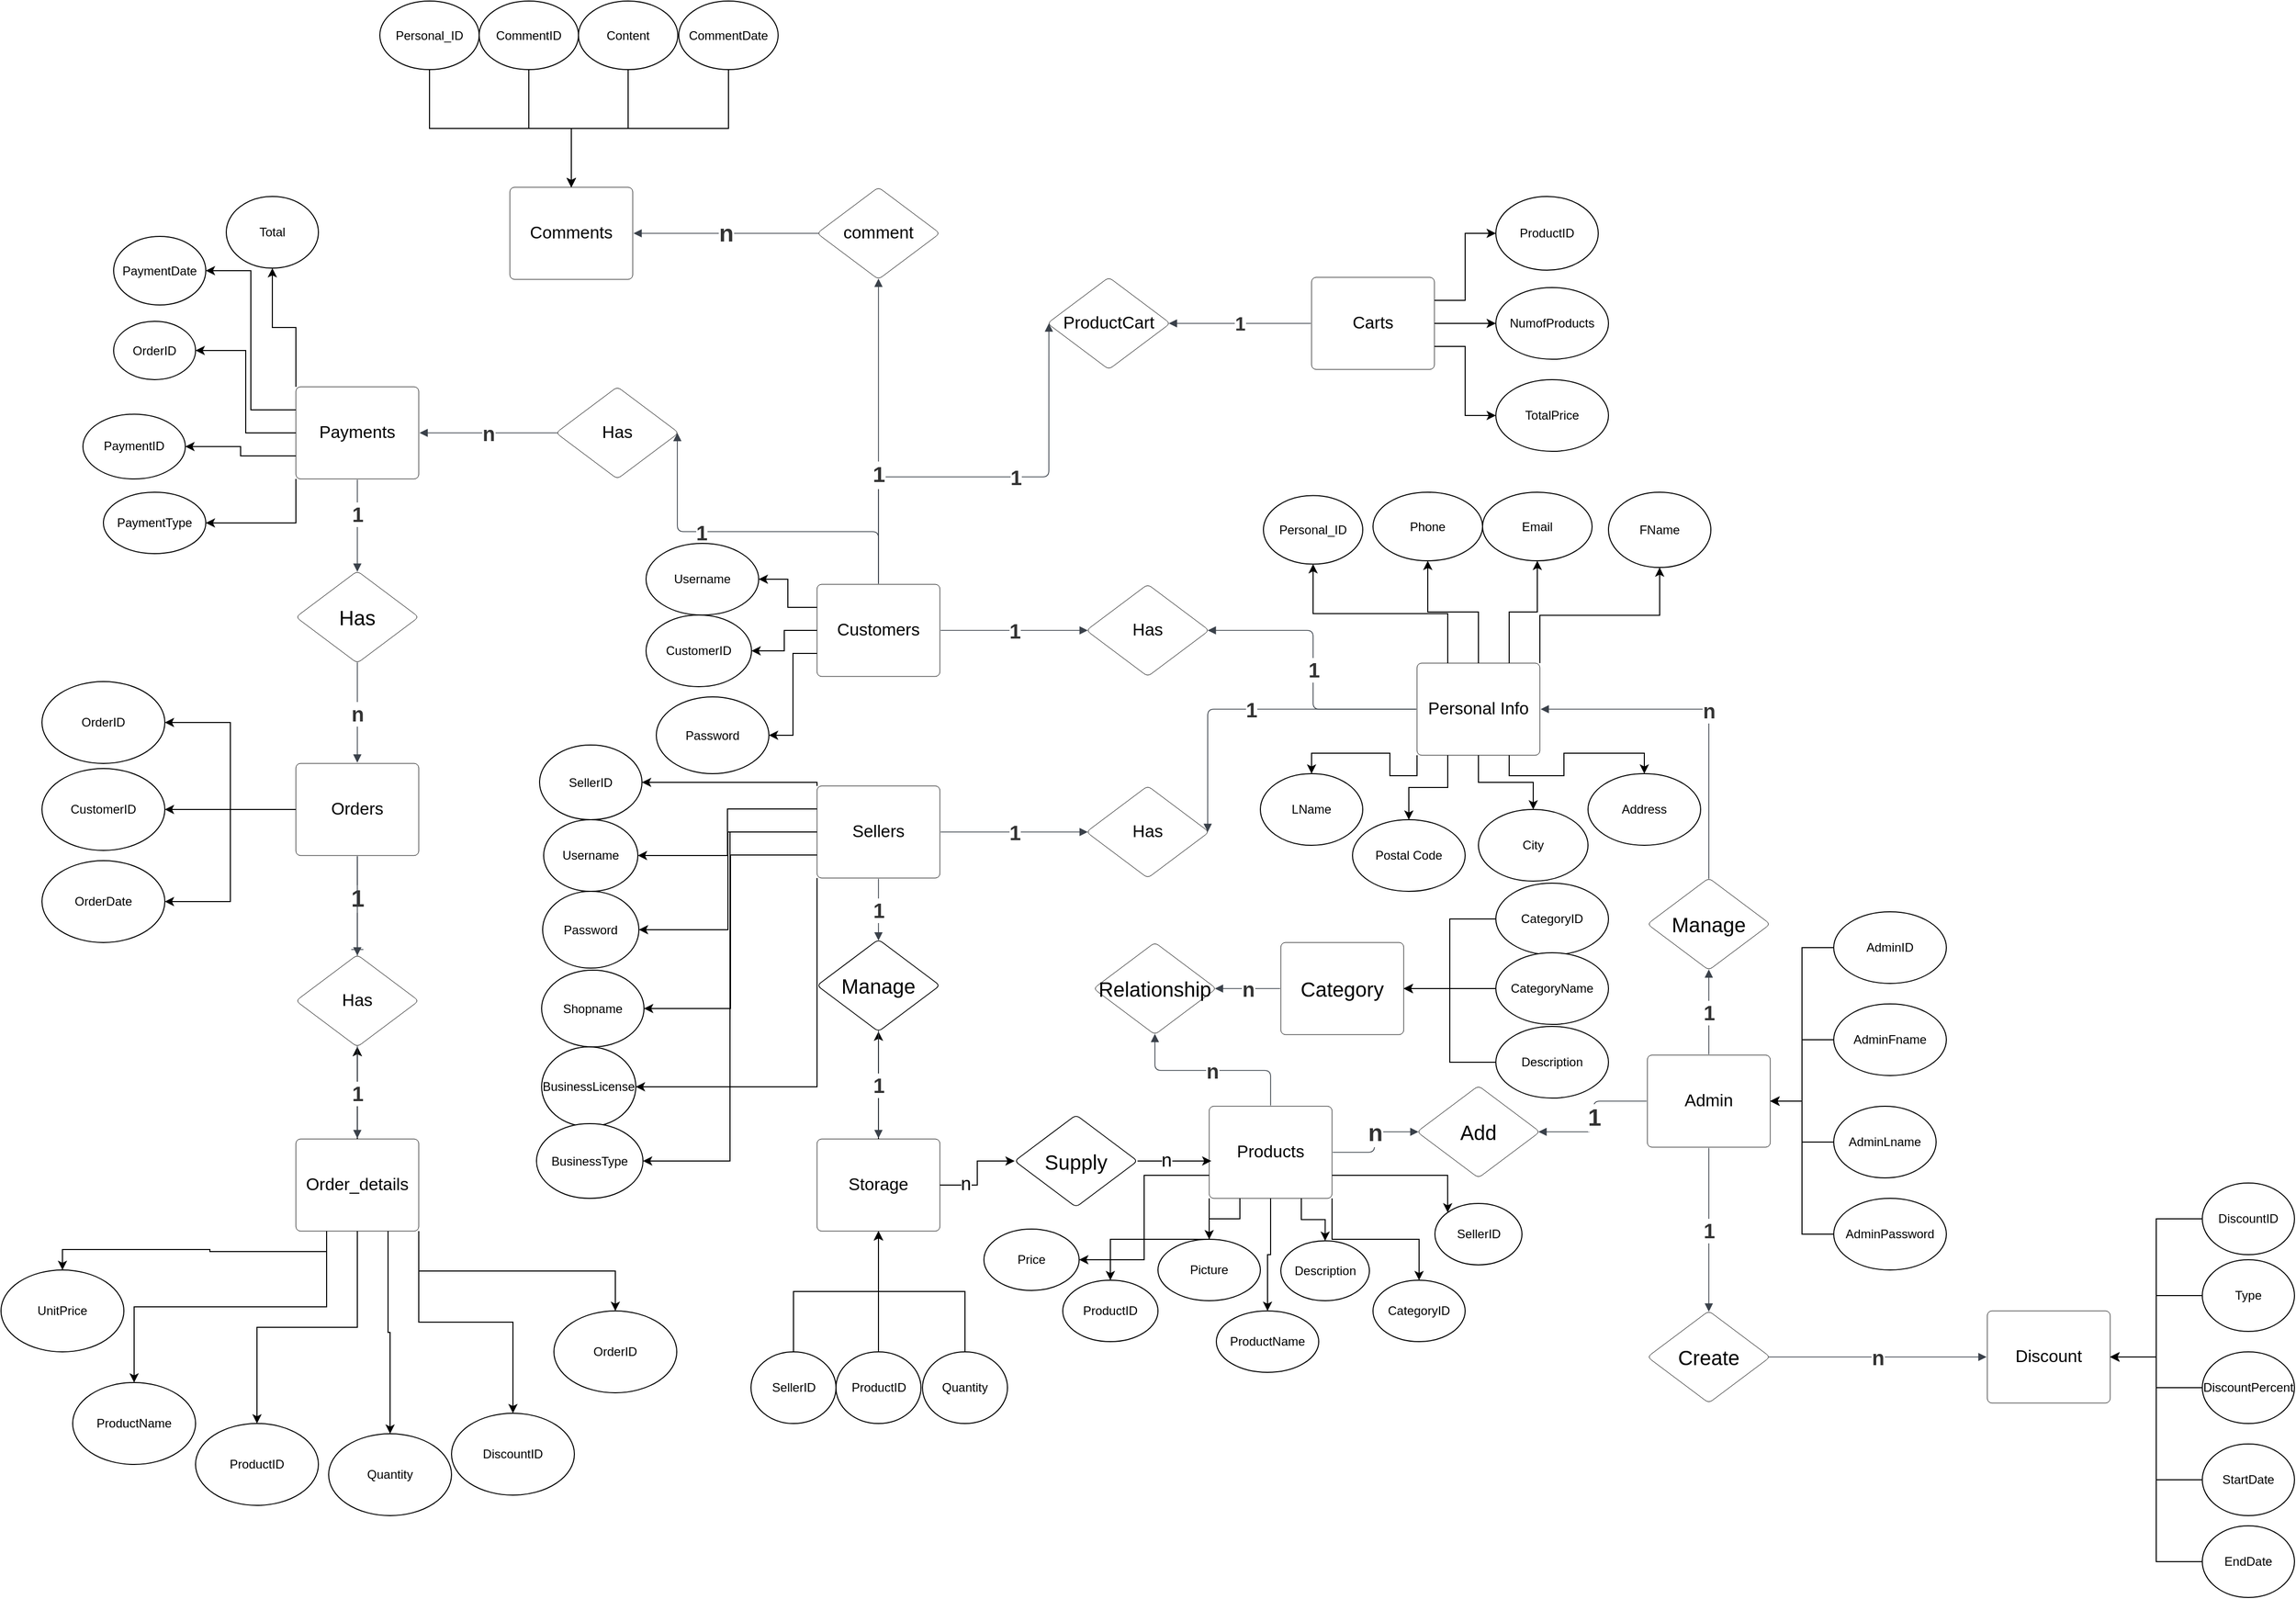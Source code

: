 <mxfile version="24.0.4" type="github">
  <diagram id="R2lEEEUBdFMjLlhIrx00" name="Page-1">
    <mxGraphModel dx="2820" dy="1506" grid="1" gridSize="10" guides="1" tooltips="1" connect="1" arrows="1" fold="1" page="1" pageScale="1" pageWidth="850" pageHeight="1100" math="0" shadow="0" extFonts="Permanent Marker^https://fonts.googleapis.com/css?family=Permanent+Marker">
      <root>
        <mxCell id="0" />
        <mxCell id="1" parent="0" />
        <mxCell id="Ew3ISGZHmtncqB4_4hlP-10" style="edgeStyle=orthogonalEdgeStyle;rounded=0;orthogonalLoop=1;jettySize=auto;html=1;exitX=0;exitY=0.25;exitDx=0;exitDy=0;entryX=1;entryY=0.5;entryDx=0;entryDy=0;" parent="1" source="eV3RhDoACjASwN6lXlzt-3" target="Ew3ISGZHmtncqB4_4hlP-4" edge="1">
          <mxGeometry relative="1" as="geometry" />
        </mxCell>
        <mxCell id="Ew3ISGZHmtncqB4_4hlP-11" style="edgeStyle=orthogonalEdgeStyle;rounded=0;orthogonalLoop=1;jettySize=auto;html=1;exitX=0;exitY=0.5;exitDx=0;exitDy=0;entryX=1;entryY=0.5;entryDx=0;entryDy=0;" parent="1" source="eV3RhDoACjASwN6lXlzt-3" target="Ew3ISGZHmtncqB4_4hlP-1" edge="1">
          <mxGeometry relative="1" as="geometry" />
        </mxCell>
        <mxCell id="Ew3ISGZHmtncqB4_4hlP-12" style="edgeStyle=orthogonalEdgeStyle;rounded=0;orthogonalLoop=1;jettySize=auto;html=1;exitX=0;exitY=0.75;exitDx=0;exitDy=0;entryX=1;entryY=0.5;entryDx=0;entryDy=0;" parent="1" source="eV3RhDoACjASwN6lXlzt-3" target="Ew3ISGZHmtncqB4_4hlP-5" edge="1">
          <mxGeometry relative="1" as="geometry" />
        </mxCell>
        <mxCell id="eV3RhDoACjASwN6lXlzt-3" value="Customers" style="html=1;overflow=block;blockSpacing=1;whiteSpace=wrap;fontSize=16.7;spacing=9;rounded=1;absoluteArcSize=1;arcSize=9;strokeWidth=NaN;lucidId=O1Wx00iIs8_n;" parent="1" vertex="1">
          <mxGeometry x="-73" y="-100" width="120" height="90" as="geometry" />
        </mxCell>
        <mxCell id="oNS-cugH-SvngT2qNodD-30" style="edgeStyle=orthogonalEdgeStyle;rounded=0;orthogonalLoop=1;jettySize=auto;html=1;exitX=0;exitY=1;exitDx=0;exitDy=0;" edge="1" parent="1" source="eV3RhDoACjASwN6lXlzt-4" target="oNS-cugH-SvngT2qNodD-22">
          <mxGeometry relative="1" as="geometry" />
        </mxCell>
        <mxCell id="oNS-cugH-SvngT2qNodD-31" style="edgeStyle=orthogonalEdgeStyle;rounded=0;orthogonalLoop=1;jettySize=auto;html=1;exitX=0.25;exitY=1;exitDx=0;exitDy=0;entryX=0.5;entryY=0;entryDx=0;entryDy=0;" edge="1" parent="1" source="eV3RhDoACjASwN6lXlzt-4" target="oNS-cugH-SvngT2qNodD-25">
          <mxGeometry relative="1" as="geometry" />
        </mxCell>
        <mxCell id="oNS-cugH-SvngT2qNodD-33" style="edgeStyle=orthogonalEdgeStyle;rounded=0;orthogonalLoop=1;jettySize=auto;html=1;exitX=0.75;exitY=1;exitDx=0;exitDy=0;entryX=0.5;entryY=0;entryDx=0;entryDy=0;" edge="1" parent="1" source="eV3RhDoACjASwN6lXlzt-4" target="oNS-cugH-SvngT2qNodD-26">
          <mxGeometry relative="1" as="geometry" />
        </mxCell>
        <mxCell id="oNS-cugH-SvngT2qNodD-34" style="edgeStyle=orthogonalEdgeStyle;rounded=0;orthogonalLoop=1;jettySize=auto;html=1;exitX=1;exitY=1;exitDx=0;exitDy=0;entryX=0.5;entryY=0;entryDx=0;entryDy=0;" edge="1" parent="1" source="eV3RhDoACjASwN6lXlzt-4" target="oNS-cugH-SvngT2qNodD-28">
          <mxGeometry relative="1" as="geometry" />
        </mxCell>
        <mxCell id="oNS-cugH-SvngT2qNodD-35" style="edgeStyle=orthogonalEdgeStyle;rounded=0;orthogonalLoop=1;jettySize=auto;html=1;exitX=0.5;exitY=1;exitDx=0;exitDy=0;entryX=0.5;entryY=0;entryDx=0;entryDy=0;" edge="1" parent="1" source="eV3RhDoACjASwN6lXlzt-4" target="oNS-cugH-SvngT2qNodD-23">
          <mxGeometry relative="1" as="geometry" />
        </mxCell>
        <mxCell id="oNS-cugH-SvngT2qNodD-37" style="edgeStyle=orthogonalEdgeStyle;rounded=0;orthogonalLoop=1;jettySize=auto;html=1;exitX=1;exitY=0.75;exitDx=0;exitDy=0;entryX=0;entryY=0;entryDx=0;entryDy=0;" edge="1" parent="1" source="eV3RhDoACjASwN6lXlzt-4" target="oNS-cugH-SvngT2qNodD-29">
          <mxGeometry relative="1" as="geometry" />
        </mxCell>
        <mxCell id="oNS-cugH-SvngT2qNodD-38" style="edgeStyle=orthogonalEdgeStyle;rounded=0;orthogonalLoop=1;jettySize=auto;html=1;exitX=0;exitY=0.75;exitDx=0;exitDy=0;entryX=1;entryY=0.5;entryDx=0;entryDy=0;" edge="1" parent="1" source="eV3RhDoACjASwN6lXlzt-4" target="oNS-cugH-SvngT2qNodD-24">
          <mxGeometry relative="1" as="geometry" />
        </mxCell>
        <mxCell id="eV3RhDoACjASwN6lXlzt-4" value="Products" style="html=1;overflow=block;blockSpacing=1;whiteSpace=wrap;fontSize=16.7;spacing=9;rounded=1;absoluteArcSize=1;arcSize=9;strokeWidth=NaN;lucidId=O1WxCh8SRQc-;" parent="1" vertex="1">
          <mxGeometry x="310" y="410" width="120" height="90" as="geometry" />
        </mxCell>
        <mxCell id="sdWxecbIoMMPNqyhhqgh-22" style="edgeStyle=orthogonalEdgeStyle;rounded=0;orthogonalLoop=1;jettySize=auto;html=1;exitX=0;exitY=0.5;exitDx=0;exitDy=0;entryX=1;entryY=0.5;entryDx=0;entryDy=0;" parent="1" source="eV3RhDoACjASwN6lXlzt-5" target="sdWxecbIoMMPNqyhhqgh-13" edge="1">
          <mxGeometry relative="1" as="geometry" />
        </mxCell>
        <mxCell id="sdWxecbIoMMPNqyhhqgh-23" style="edgeStyle=orthogonalEdgeStyle;rounded=0;orthogonalLoop=1;jettySize=auto;html=1;exitX=0;exitY=0.5;exitDx=0;exitDy=0;entryX=1;entryY=0.5;entryDx=0;entryDy=0;" parent="1" source="eV3RhDoACjASwN6lXlzt-5" target="sdWxecbIoMMPNqyhhqgh-14" edge="1">
          <mxGeometry relative="1" as="geometry" />
        </mxCell>
        <mxCell id="sdWxecbIoMMPNqyhhqgh-24" style="edgeStyle=orthogonalEdgeStyle;rounded=0;orthogonalLoop=1;jettySize=auto;html=1;exitX=0;exitY=0.5;exitDx=0;exitDy=0;entryX=1;entryY=0.5;entryDx=0;entryDy=0;" parent="1" source="eV3RhDoACjASwN6lXlzt-5" target="sdWxecbIoMMPNqyhhqgh-16" edge="1">
          <mxGeometry relative="1" as="geometry" />
        </mxCell>
        <mxCell id="eV3RhDoACjASwN6lXlzt-5" value="Orders" style="html=1;overflow=block;blockSpacing=1;whiteSpace=wrap;fontSize=16.7;spacing=9;rounded=1;absoluteArcSize=1;arcSize=9;strokeWidth=NaN;lucidId=O1WxsksWZlcZ;" parent="1" vertex="1">
          <mxGeometry x="-582" y="75" width="120" height="90" as="geometry" />
        </mxCell>
        <mxCell id="7wPqyoWWFyx9RwUsR-dm-4" style="edgeStyle=orthogonalEdgeStyle;rounded=0;orthogonalLoop=1;jettySize=auto;html=1;exitX=1;exitY=0.25;exitDx=0;exitDy=0;entryX=0;entryY=0.5;entryDx=0;entryDy=0;" parent="1" source="eV3RhDoACjASwN6lXlzt-6" target="7wPqyoWWFyx9RwUsR-dm-1" edge="1">
          <mxGeometry relative="1" as="geometry" />
        </mxCell>
        <mxCell id="7wPqyoWWFyx9RwUsR-dm-5" style="edgeStyle=orthogonalEdgeStyle;rounded=0;orthogonalLoop=1;jettySize=auto;html=1;exitX=1;exitY=0.5;exitDx=0;exitDy=0;entryX=0;entryY=0.5;entryDx=0;entryDy=0;" parent="1" source="eV3RhDoACjASwN6lXlzt-6" target="7wPqyoWWFyx9RwUsR-dm-2" edge="1">
          <mxGeometry relative="1" as="geometry" />
        </mxCell>
        <mxCell id="7wPqyoWWFyx9RwUsR-dm-6" style="edgeStyle=orthogonalEdgeStyle;rounded=0;orthogonalLoop=1;jettySize=auto;html=1;exitX=1;exitY=0.75;exitDx=0;exitDy=0;entryX=0;entryY=0.5;entryDx=0;entryDy=0;" parent="1" source="eV3RhDoACjASwN6lXlzt-6" target="7wPqyoWWFyx9RwUsR-dm-3" edge="1">
          <mxGeometry relative="1" as="geometry" />
        </mxCell>
        <mxCell id="eV3RhDoACjASwN6lXlzt-6" value="Carts" style="html=1;overflow=block;blockSpacing=1;whiteSpace=wrap;fontSize=16.7;spacing=9;rounded=1;absoluteArcSize=1;arcSize=9;strokeWidth=NaN;lucidId=O1WxNh_-pPMl;" parent="1" vertex="1">
          <mxGeometry x="410" y="-400" width="120" height="90" as="geometry" />
        </mxCell>
        <mxCell id="eV3RhDoACjASwN6lXlzt-7" value="Admin" style="html=1;overflow=block;blockSpacing=1;whiteSpace=wrap;fontSize=16.7;spacing=9;rounded=1;absoluteArcSize=1;arcSize=9;strokeWidth=NaN;lucidId=O1WxjDPdvXiL;" parent="1" vertex="1">
          <mxGeometry x="738" y="360" width="120" height="90" as="geometry" />
        </mxCell>
        <mxCell id="sdWxecbIoMMPNqyhhqgh-7" style="edgeStyle=orthogonalEdgeStyle;rounded=0;orthogonalLoop=1;jettySize=auto;html=1;exitX=0;exitY=0;exitDx=0;exitDy=0;entryX=1;entryY=0.5;entryDx=0;entryDy=0;" parent="1" source="eV3RhDoACjASwN6lXlzt-8" target="sdWxecbIoMMPNqyhhqgh-1" edge="1">
          <mxGeometry relative="1" as="geometry">
            <Array as="points">
              <mxPoint x="-73" y="94" />
            </Array>
          </mxGeometry>
        </mxCell>
        <mxCell id="sdWxecbIoMMPNqyhhqgh-8" style="edgeStyle=orthogonalEdgeStyle;rounded=0;orthogonalLoop=1;jettySize=auto;html=1;exitX=0;exitY=0.25;exitDx=0;exitDy=0;entryX=1;entryY=0.5;entryDx=0;entryDy=0;" parent="1" source="eV3RhDoACjASwN6lXlzt-8" target="sdWxecbIoMMPNqyhhqgh-2" edge="1">
          <mxGeometry relative="1" as="geometry" />
        </mxCell>
        <mxCell id="sdWxecbIoMMPNqyhhqgh-9" style="edgeStyle=orthogonalEdgeStyle;rounded=0;orthogonalLoop=1;jettySize=auto;html=1;exitX=0;exitY=0.5;exitDx=0;exitDy=0;entryX=1;entryY=0.5;entryDx=0;entryDy=0;" parent="1" source="eV3RhDoACjASwN6lXlzt-8" target="sdWxecbIoMMPNqyhhqgh-3" edge="1">
          <mxGeometry relative="1" as="geometry" />
        </mxCell>
        <mxCell id="sdWxecbIoMMPNqyhhqgh-10" style="edgeStyle=orthogonalEdgeStyle;rounded=0;orthogonalLoop=1;jettySize=auto;html=1;exitX=0;exitY=0.75;exitDx=0;exitDy=0;entryX=1;entryY=0.5;entryDx=0;entryDy=0;" parent="1" source="eV3RhDoACjASwN6lXlzt-8" target="sdWxecbIoMMPNqyhhqgh-4" edge="1">
          <mxGeometry relative="1" as="geometry" />
        </mxCell>
        <mxCell id="sdWxecbIoMMPNqyhhqgh-11" style="edgeStyle=orthogonalEdgeStyle;rounded=0;orthogonalLoop=1;jettySize=auto;html=1;exitX=0;exitY=1;exitDx=0;exitDy=0;entryX=1;entryY=0.5;entryDx=0;entryDy=0;" parent="1" source="eV3RhDoACjASwN6lXlzt-8" target="sdWxecbIoMMPNqyhhqgh-5" edge="1">
          <mxGeometry relative="1" as="geometry" />
        </mxCell>
        <mxCell id="sdWxecbIoMMPNqyhhqgh-12" style="edgeStyle=orthogonalEdgeStyle;rounded=0;orthogonalLoop=1;jettySize=auto;html=1;entryX=1;entryY=0.5;entryDx=0;entryDy=0;" parent="1" source="eV3RhDoACjASwN6lXlzt-8" target="sdWxecbIoMMPNqyhhqgh-6" edge="1">
          <mxGeometry relative="1" as="geometry" />
        </mxCell>
        <mxCell id="eV3RhDoACjASwN6lXlzt-8" value="Sellers" style="html=1;overflow=block;blockSpacing=1;whiteSpace=wrap;fontSize=16.7;spacing=9;rounded=1;absoluteArcSize=1;arcSize=9;strokeWidth=NaN;lucidId=O1WxEMNs407I;" parent="1" vertex="1">
          <mxGeometry x="-73" y="97" width="120" height="90" as="geometry" />
        </mxCell>
        <mxCell id="HMNSScPT_RX_UITbaOxH-6" value="" style="edgeStyle=orthogonalEdgeStyle;rounded=0;orthogonalLoop=1;jettySize=auto;html=1;" parent="1" source="eV3RhDoACjASwN6lXlzt-9" target="eV3RhDoACjASwN6lXlzt-46" edge="1">
          <mxGeometry relative="1" as="geometry" />
        </mxCell>
        <mxCell id="oNS-cugH-SvngT2qNodD-17" style="edgeStyle=orthogonalEdgeStyle;rounded=0;orthogonalLoop=1;jettySize=auto;html=1;exitX=1;exitY=0.5;exitDx=0;exitDy=0;" edge="1" parent="1" source="eV3RhDoACjASwN6lXlzt-9" target="eV3RhDoACjASwN6lXlzt-45">
          <mxGeometry relative="1" as="geometry" />
        </mxCell>
        <mxCell id="oNS-cugH-SvngT2qNodD-18" value="&lt;font style=&quot;font-size: 18px;&quot;&gt;n&lt;/font&gt;" style="edgeLabel;html=1;align=center;verticalAlign=middle;resizable=0;points=[];" vertex="1" connectable="0" parent="oNS-cugH-SvngT2qNodD-17">
          <mxGeometry x="-0.492" y="1" relative="1" as="geometry">
            <mxPoint as="offset" />
          </mxGeometry>
        </mxCell>
        <mxCell id="eV3RhDoACjASwN6lXlzt-9" value="Storage" style="html=1;overflow=block;blockSpacing=1;whiteSpace=wrap;fontSize=16.7;spacing=9;rounded=1;absoluteArcSize=1;arcSize=9;strokeWidth=NaN;lucidId=O1Wx6u_NTnB-;" parent="1" vertex="1">
          <mxGeometry x="-73" y="442" width="120" height="90" as="geometry" />
        </mxCell>
        <mxCell id="mWximblNaosc78DOpVdS-12" style="edgeStyle=orthogonalEdgeStyle;rounded=0;orthogonalLoop=1;jettySize=auto;html=1;exitX=0.5;exitY=0;exitDx=0;exitDy=0;entryX=0.5;entryY=1;entryDx=0;entryDy=0;" parent="1" source="eV3RhDoACjASwN6lXlzt-10" target="mWximblNaosc78DOpVdS-3" edge="1">
          <mxGeometry relative="1" as="geometry" />
        </mxCell>
        <mxCell id="mWximblNaosc78DOpVdS-14" style="edgeStyle=orthogonalEdgeStyle;rounded=0;orthogonalLoop=1;jettySize=auto;html=1;exitX=0.25;exitY=0;exitDx=0;exitDy=0;entryX=0.5;entryY=1;entryDx=0;entryDy=0;" parent="1" source="eV3RhDoACjASwN6lXlzt-10" target="mWximblNaosc78DOpVdS-2" edge="1">
          <mxGeometry relative="1" as="geometry" />
        </mxCell>
        <mxCell id="mWximblNaosc78DOpVdS-16" style="edgeStyle=orthogonalEdgeStyle;rounded=0;orthogonalLoop=1;jettySize=auto;html=1;exitX=0.75;exitY=0;exitDx=0;exitDy=0;entryX=0.5;entryY=1;entryDx=0;entryDy=0;" parent="1" source="eV3RhDoACjASwN6lXlzt-10" target="mWximblNaosc78DOpVdS-4" edge="1">
          <mxGeometry relative="1" as="geometry" />
        </mxCell>
        <mxCell id="mWximblNaosc78DOpVdS-17" style="edgeStyle=orthogonalEdgeStyle;rounded=0;orthogonalLoop=1;jettySize=auto;html=1;exitX=0.25;exitY=1;exitDx=0;exitDy=0;entryX=0.5;entryY=0;entryDx=0;entryDy=0;" parent="1" source="eV3RhDoACjASwN6lXlzt-10" target="mWximblNaosc78DOpVdS-6" edge="1">
          <mxGeometry relative="1" as="geometry" />
        </mxCell>
        <mxCell id="mWximblNaosc78DOpVdS-18" style="edgeStyle=orthogonalEdgeStyle;rounded=0;orthogonalLoop=1;jettySize=auto;html=1;exitX=0.5;exitY=1;exitDx=0;exitDy=0;entryX=0.5;entryY=0;entryDx=0;entryDy=0;" parent="1" source="eV3RhDoACjASwN6lXlzt-10" target="mWximblNaosc78DOpVdS-7" edge="1">
          <mxGeometry relative="1" as="geometry" />
        </mxCell>
        <mxCell id="mWximblNaosc78DOpVdS-19" style="edgeStyle=orthogonalEdgeStyle;rounded=0;orthogonalLoop=1;jettySize=auto;html=1;exitX=0.75;exitY=1;exitDx=0;exitDy=0;entryX=0.5;entryY=0;entryDx=0;entryDy=0;" parent="1" source="eV3RhDoACjASwN6lXlzt-10" target="mWximblNaosc78DOpVdS-5" edge="1">
          <mxGeometry relative="1" as="geometry" />
        </mxCell>
        <mxCell id="Ew3ISGZHmtncqB4_4hlP-8" style="edgeStyle=orthogonalEdgeStyle;rounded=0;orthogonalLoop=1;jettySize=auto;html=1;exitX=0;exitY=1;exitDx=0;exitDy=0;entryX=0.5;entryY=0;entryDx=0;entryDy=0;" parent="1" source="eV3RhDoACjASwN6lXlzt-10" target="Ew3ISGZHmtncqB4_4hlP-7" edge="1">
          <mxGeometry relative="1" as="geometry" />
        </mxCell>
        <mxCell id="Ew3ISGZHmtncqB4_4hlP-9" style="edgeStyle=orthogonalEdgeStyle;rounded=0;orthogonalLoop=1;jettySize=auto;html=1;exitX=1;exitY=0;exitDx=0;exitDy=0;entryX=0.5;entryY=1;entryDx=0;entryDy=0;" parent="1" source="eV3RhDoACjASwN6lXlzt-10" target="Ew3ISGZHmtncqB4_4hlP-6" edge="1">
          <mxGeometry relative="1" as="geometry" />
        </mxCell>
        <mxCell id="eV3RhDoACjASwN6lXlzt-10" value="Personal Info" style="html=1;overflow=block;blockSpacing=1;whiteSpace=wrap;fontSize=16.7;spacing=9;rounded=1;absoluteArcSize=1;arcSize=9;strokeWidth=NaN;lucidId=O1Wxrj9NdLNg;" parent="1" vertex="1">
          <mxGeometry x="513" y="-23" width="120" height="90" as="geometry" />
        </mxCell>
        <mxCell id="oNS-cugH-SvngT2qNodD-6" style="edgeStyle=orthogonalEdgeStyle;rounded=0;orthogonalLoop=1;jettySize=auto;html=1;exitX=0;exitY=0;exitDx=0;exitDy=0;entryX=0.5;entryY=1;entryDx=0;entryDy=0;" edge="1" parent="1" source="eV3RhDoACjASwN6lXlzt-11" target="oNS-cugH-SvngT2qNodD-5">
          <mxGeometry relative="1" as="geometry" />
        </mxCell>
        <mxCell id="oNS-cugH-SvngT2qNodD-7" style="edgeStyle=orthogonalEdgeStyle;rounded=0;orthogonalLoop=1;jettySize=auto;html=1;exitX=0;exitY=0.25;exitDx=0;exitDy=0;entryX=1;entryY=0.5;entryDx=0;entryDy=0;" edge="1" parent="1" source="eV3RhDoACjASwN6lXlzt-11" target="oNS-cugH-SvngT2qNodD-4">
          <mxGeometry relative="1" as="geometry" />
        </mxCell>
        <mxCell id="oNS-cugH-SvngT2qNodD-8" style="edgeStyle=orthogonalEdgeStyle;rounded=0;orthogonalLoop=1;jettySize=auto;html=1;exitX=0;exitY=0.5;exitDx=0;exitDy=0;entryX=1;entryY=0.5;entryDx=0;entryDy=0;" edge="1" parent="1" source="eV3RhDoACjASwN6lXlzt-11" target="oNS-cugH-SvngT2qNodD-3">
          <mxGeometry relative="1" as="geometry" />
        </mxCell>
        <mxCell id="oNS-cugH-SvngT2qNodD-9" style="edgeStyle=orthogonalEdgeStyle;rounded=0;orthogonalLoop=1;jettySize=auto;html=1;exitX=0;exitY=0.75;exitDx=0;exitDy=0;entryX=1;entryY=0.5;entryDx=0;entryDy=0;" edge="1" parent="1" source="eV3RhDoACjASwN6lXlzt-11" target="oNS-cugH-SvngT2qNodD-1">
          <mxGeometry relative="1" as="geometry" />
        </mxCell>
        <mxCell id="oNS-cugH-SvngT2qNodD-10" style="edgeStyle=orthogonalEdgeStyle;rounded=0;orthogonalLoop=1;jettySize=auto;html=1;exitX=0;exitY=1;exitDx=0;exitDy=0;entryX=1;entryY=0.5;entryDx=0;entryDy=0;" edge="1" parent="1" source="eV3RhDoACjASwN6lXlzt-11" target="oNS-cugH-SvngT2qNodD-2">
          <mxGeometry relative="1" as="geometry" />
        </mxCell>
        <mxCell id="eV3RhDoACjASwN6lXlzt-11" value="Payments" style="html=1;overflow=block;blockSpacing=1;whiteSpace=wrap;fontSize=16.7;spacing=9;rounded=1;absoluteArcSize=1;arcSize=9;strokeWidth=NaN;lucidId=O1WxNGN--2qn;" parent="1" vertex="1">
          <mxGeometry x="-582" y="-293" width="120" height="90" as="geometry" />
        </mxCell>
        <mxCell id="eV3RhDoACjASwN6lXlzt-12" value="Comments" style="html=1;overflow=block;blockSpacing=1;whiteSpace=wrap;fontSize=16.7;spacing=9;rounded=1;absoluteArcSize=1;arcSize=9;strokeWidth=NaN;lucidId=O1WxX73EyKJb;" parent="1" vertex="1">
          <mxGeometry x="-373" y="-488" width="120" height="90" as="geometry" />
        </mxCell>
        <mxCell id="eV3RhDoACjASwN6lXlzt-13" value="Discount" style="html=1;overflow=block;blockSpacing=1;whiteSpace=wrap;fontSize=16.7;spacing=9;rounded=1;absoluteArcSize=1;arcSize=9;strokeWidth=NaN;lucidId=O1WxFS6N8Owv;" parent="1" vertex="1">
          <mxGeometry x="1070" y="610" width="120" height="90" as="geometry" />
        </mxCell>
        <mxCell id="sdWxecbIoMMPNqyhhqgh-25" value="" style="edgeStyle=orthogonalEdgeStyle;rounded=0;orthogonalLoop=1;jettySize=auto;html=1;" parent="1" source="eV3RhDoACjASwN6lXlzt-14" target="eV3RhDoACjASwN6lXlzt-33" edge="1">
          <mxGeometry relative="1" as="geometry" />
        </mxCell>
        <mxCell id="sdWxecbIoMMPNqyhhqgh-26" style="edgeStyle=orthogonalEdgeStyle;rounded=0;orthogonalLoop=1;jettySize=auto;html=1;exitX=0.25;exitY=1;exitDx=0;exitDy=0;entryX=0.5;entryY=0;entryDx=0;entryDy=0;" parent="1" source="eV3RhDoACjASwN6lXlzt-14" target="sdWxecbIoMMPNqyhhqgh-17" edge="1">
          <mxGeometry relative="1" as="geometry" />
        </mxCell>
        <mxCell id="sdWxecbIoMMPNqyhhqgh-27" value="" style="edgeStyle=orthogonalEdgeStyle;rounded=0;orthogonalLoop=1;jettySize=auto;html=1;" parent="1" source="eV3RhDoACjASwN6lXlzt-14" target="eV3RhDoACjASwN6lXlzt-33" edge="1">
          <mxGeometry relative="1" as="geometry" />
        </mxCell>
        <mxCell id="sdWxecbIoMMPNqyhhqgh-28" style="edgeStyle=orthogonalEdgeStyle;rounded=0;orthogonalLoop=1;jettySize=auto;html=1;exitX=0.5;exitY=1;exitDx=0;exitDy=0;entryX=0.5;entryY=0;entryDx=0;entryDy=0;" parent="1" source="eV3RhDoACjASwN6lXlzt-14" target="sdWxecbIoMMPNqyhhqgh-15" edge="1">
          <mxGeometry relative="1" as="geometry" />
        </mxCell>
        <mxCell id="sdWxecbIoMMPNqyhhqgh-29" style="edgeStyle=orthogonalEdgeStyle;rounded=0;orthogonalLoop=1;jettySize=auto;html=1;exitX=0.75;exitY=1;exitDx=0;exitDy=0;" parent="1" source="eV3RhDoACjASwN6lXlzt-14" target="sdWxecbIoMMPNqyhhqgh-18" edge="1">
          <mxGeometry relative="1" as="geometry" />
        </mxCell>
        <mxCell id="sdWxecbIoMMPNqyhhqgh-30" style="edgeStyle=orthogonalEdgeStyle;rounded=0;orthogonalLoop=1;jettySize=auto;html=1;exitX=0.25;exitY=1;exitDx=0;exitDy=0;entryX=0.5;entryY=0;entryDx=0;entryDy=0;" parent="1" source="eV3RhDoACjASwN6lXlzt-14" target="sdWxecbIoMMPNqyhhqgh-19" edge="1">
          <mxGeometry relative="1" as="geometry" />
        </mxCell>
        <mxCell id="sdWxecbIoMMPNqyhhqgh-31" style="edgeStyle=orthogonalEdgeStyle;rounded=0;orthogonalLoop=1;jettySize=auto;html=1;exitX=1;exitY=1;exitDx=0;exitDy=0;entryX=0.5;entryY=0;entryDx=0;entryDy=0;" parent="1" source="eV3RhDoACjASwN6lXlzt-14" target="sdWxecbIoMMPNqyhhqgh-20" edge="1">
          <mxGeometry relative="1" as="geometry" />
        </mxCell>
        <mxCell id="sdWxecbIoMMPNqyhhqgh-32" style="edgeStyle=orthogonalEdgeStyle;rounded=0;orthogonalLoop=1;jettySize=auto;html=1;exitX=1;exitY=1;exitDx=0;exitDy=0;" parent="1" source="eV3RhDoACjASwN6lXlzt-14" target="sdWxecbIoMMPNqyhhqgh-21" edge="1">
          <mxGeometry relative="1" as="geometry" />
        </mxCell>
        <mxCell id="eV3RhDoACjASwN6lXlzt-14" value="Order_details" style="html=1;overflow=block;blockSpacing=1;whiteSpace=wrap;fontSize=16.7;spacing=9;rounded=1;absoluteArcSize=1;arcSize=9;strokeWidth=NaN;lucidId=O1WxLpfn80ZY;" parent="1" vertex="1">
          <mxGeometry x="-582" y="442" width="120" height="90" as="geometry" />
        </mxCell>
        <mxCell id="eV3RhDoACjASwN6lXlzt-15" value="Has" style="html=1;overflow=block;blockSpacing=1;whiteSpace=wrap;rhombus;fontSize=16.7;spacing=3.8;rounded=1;absoluteArcSize=1;arcSize=9;strokeWidth=NaN;lucidId=O1WxJ_b~yZDC;" parent="1" vertex="1">
          <mxGeometry x="190" y="-100" width="120" height="90" as="geometry" />
        </mxCell>
        <mxCell id="eV3RhDoACjASwN6lXlzt-16" value="" style="html=1;jettySize=18;whiteSpace=wrap;fontSize=13;strokeColor=#3a414a;strokeOpacity=100;strokeWidth=0.8;rounded=1;arcSize=12;edgeStyle=orthogonalEdgeStyle;startArrow=none;endArrow=block;endFill=1;exitX=-0.006;exitY=0.5;exitPerimeter=0;entryX=0.988;entryY=0.5;entryPerimeter=0;lucidId=O1WxjpxRYAW8;" parent="1" source="eV3RhDoACjASwN6lXlzt-10" target="eV3RhDoACjASwN6lXlzt-15" edge="1">
          <mxGeometry width="100" height="100" relative="1" as="geometry">
            <Array as="points" />
          </mxGeometry>
        </mxCell>
        <mxCell id="eV3RhDoACjASwN6lXlzt-17" value="1" style="text;html=1;resizable=0;labelBackgroundColor=default;align=center;verticalAlign=middle;fontStyle=1;fontColor=#333333;fontSize=20;" parent="eV3RhDoACjASwN6lXlzt-16" vertex="1">
          <mxGeometry relative="1" as="geometry" />
        </mxCell>
        <mxCell id="eV3RhDoACjASwN6lXlzt-18" value="" style="html=1;jettySize=18;whiteSpace=wrap;fontSize=13;strokeColor=#3a414a;strokeOpacity=100;strokeWidth=0.8;rounded=1;arcSize=12;edgeStyle=orthogonalEdgeStyle;startArrow=none;endArrow=block;endFill=1;exitX=1.006;exitY=0.5;exitPerimeter=0;entryX=0.012;entryY=0.5;entryPerimeter=0;lucidId=O1Wxjqw-CUH-;" parent="1" source="eV3RhDoACjASwN6lXlzt-3" target="eV3RhDoACjASwN6lXlzt-15" edge="1">
          <mxGeometry width="100" height="100" relative="1" as="geometry">
            <Array as="points" />
          </mxGeometry>
        </mxCell>
        <mxCell id="eV3RhDoACjASwN6lXlzt-19" value="1" style="text;html=1;resizable=0;labelBackgroundColor=default;align=center;verticalAlign=middle;fontStyle=1;fontColor=#333333;fontSize=20;" parent="eV3RhDoACjASwN6lXlzt-18" vertex="1">
          <mxGeometry relative="1" as="geometry" />
        </mxCell>
        <mxCell id="eV3RhDoACjASwN6lXlzt-20" value="Has" style="html=1;overflow=block;blockSpacing=1;whiteSpace=wrap;rhombus;fontSize=16.7;spacing=3.8;rounded=1;absoluteArcSize=1;arcSize=9;strokeWidth=NaN;lucidId=O1WxpV8O8To7;" parent="1" vertex="1">
          <mxGeometry x="190" y="97" width="120" height="90" as="geometry" />
        </mxCell>
        <mxCell id="eV3RhDoACjASwN6lXlzt-21" value="" style="html=1;jettySize=18;whiteSpace=wrap;fontSize=20;fontColor=#333333;fontStyle=1;strokeColor=#3a414a;strokeOpacity=100;strokeWidth=0.8;rounded=1;arcSize=12;edgeStyle=orthogonalEdgeStyle;startArrow=block;startFill=1;endArrow=none;exitX=0.012;exitY=0.5;exitPerimeter=0;entryX=1.006;entryY=0.5;entryPerimeter=0;lucidId=O1Wx4GPd4xas;" parent="1" source="eV3RhDoACjASwN6lXlzt-20" target="eV3RhDoACjASwN6lXlzt-8" edge="1">
          <mxGeometry width="100" height="100" relative="1" as="geometry">
            <Array as="points" />
          </mxGeometry>
        </mxCell>
        <mxCell id="eV3RhDoACjASwN6lXlzt-22" value="1" style="text;html=1;resizable=0;labelBackgroundColor=default;align=center;verticalAlign=middle;fontStyle=1;fontColor=#333333;fontSize=20;" parent="eV3RhDoACjASwN6lXlzt-21" vertex="1">
          <mxGeometry relative="1" as="geometry" />
        </mxCell>
        <mxCell id="eV3RhDoACjASwN6lXlzt-23" value="ProductCart" style="html=1;overflow=block;blockSpacing=1;whiteSpace=wrap;rhombus;fontSize=16.7;spacing=3.8;rounded=1;absoluteArcSize=1;arcSize=9;strokeWidth=NaN;lucidId=O1WxP7Re3~5b;" parent="1" vertex="1">
          <mxGeometry x="152" y="-400" width="120" height="90" as="geometry" />
        </mxCell>
        <mxCell id="eV3RhDoACjASwN6lXlzt-24" value="" style="html=1;jettySize=18;whiteSpace=wrap;fontSize=13;strokeColor=#3a414a;strokeOpacity=100;strokeWidth=0.8;rounded=1;arcSize=12;edgeStyle=orthogonalEdgeStyle;startArrow=none;endArrow=block;endFill=1;exitX=0.5;exitY=-0.008;exitPerimeter=0;entryX=0.012;entryY=0.5;entryPerimeter=0;lucidId=O1Wx6FDpJvEa;" parent="1" source="eV3RhDoACjASwN6lXlzt-3" target="eV3RhDoACjASwN6lXlzt-23" edge="1">
          <mxGeometry width="100" height="100" relative="1" as="geometry">
            <Array as="points" />
          </mxGeometry>
        </mxCell>
        <mxCell id="eV3RhDoACjASwN6lXlzt-25" value="1" style="text;html=1;resizable=0;labelBackgroundColor=default;align=center;verticalAlign=middle;fontStyle=1;fontColor=#333333;fontSize=20;" parent="eV3RhDoACjASwN6lXlzt-24" vertex="1">
          <mxGeometry x="0.131" relative="1" as="geometry" />
        </mxCell>
        <mxCell id="eV3RhDoACjASwN6lXlzt-26" value="" style="html=1;jettySize=18;whiteSpace=wrap;fontSize=18.3;fontColor=#333333;fontStyle=1;strokeColor=#3a414a;strokeOpacity=100;strokeWidth=0.8;rounded=1;arcSize=12;edgeStyle=orthogonalEdgeStyle;startArrow=block;startFill=1;endArrow=none;exitX=0.988;exitY=0.5;exitPerimeter=0;entryX=-0.006;entryY=0.5;entryPerimeter=0;lucidId=O1WxR9lD-HbA;" parent="1" source="eV3RhDoACjASwN6lXlzt-23" target="eV3RhDoACjASwN6lXlzt-6" edge="1">
          <mxGeometry width="100" height="100" relative="1" as="geometry">
            <Array as="points" />
          </mxGeometry>
        </mxCell>
        <mxCell id="eV3RhDoACjASwN6lXlzt-27" value="1" style="text;html=1;resizable=0;labelBackgroundColor=default;align=center;verticalAlign=middle;fontStyle=1;fontColor=#333333;fontSize=18.3;" parent="eV3RhDoACjASwN6lXlzt-26" vertex="1">
          <mxGeometry relative="1" as="geometry" />
        </mxCell>
        <mxCell id="eV3RhDoACjASwN6lXlzt-28" value="" style="html=1;jettySize=18;whiteSpace=wrap;fontSize=13;strokeColor=#3a414a;strokeOpacity=100;strokeWidth=0.8;rounded=1;arcSize=12;edgeStyle=orthogonalEdgeStyle;startArrow=none;endArrow=block;endFill=1;exitX=-0.006;exitY=0.5;exitPerimeter=0;entryX=0.988;entryY=0.5;entryPerimeter=0;lucidId=O1WxQNd~ICJO;" parent="1" source="eV3RhDoACjASwN6lXlzt-10" target="eV3RhDoACjASwN6lXlzt-20" edge="1">
          <mxGeometry width="100" height="100" relative="1" as="geometry">
            <Array as="points" />
          </mxGeometry>
        </mxCell>
        <mxCell id="eV3RhDoACjASwN6lXlzt-29" value="1" style="text;html=1;resizable=0;labelBackgroundColor=default;align=center;verticalAlign=middle;fontStyle=1;fontColor=#333333;fontSize=20;" parent="eV3RhDoACjASwN6lXlzt-28" vertex="1">
          <mxGeometry relative="1" as="geometry" />
        </mxCell>
        <mxCell id="eV3RhDoACjASwN6lXlzt-30" value="Has" style="html=1;overflow=block;blockSpacing=1;whiteSpace=wrap;rhombus;fontSize=16.7;spacing=3.8;rounded=1;absoluteArcSize=1;arcSize=9;strokeWidth=NaN;lucidId=O1WxnD-HCYzU;" parent="1" vertex="1">
          <mxGeometry x="-328" y="-293" width="120" height="90" as="geometry" />
        </mxCell>
        <mxCell id="eV3RhDoACjASwN6lXlzt-31" value="" style="html=1;jettySize=18;whiteSpace=wrap;fontSize=13;strokeColor=#3a414a;strokeOpacity=100;strokeWidth=0.8;rounded=1;arcSize=12;edgeStyle=orthogonalEdgeStyle;startArrow=none;endArrow=block;endFill=1;exitX=0.5;exitY=-0.008;exitPerimeter=0;entryX=0.988;entryY=0.5;entryPerimeter=0;lucidId=O1WxtIU2Mp72;" parent="1" source="eV3RhDoACjASwN6lXlzt-3" target="eV3RhDoACjASwN6lXlzt-30" edge="1">
          <mxGeometry width="100" height="100" relative="1" as="geometry">
            <Array as="points" />
          </mxGeometry>
        </mxCell>
        <mxCell id="eV3RhDoACjASwN6lXlzt-32" value="1" style="text;html=1;resizable=0;labelBackgroundColor=default;align=center;verticalAlign=middle;fontStyle=1;fontColor=#333333;fontSize=20;" parent="eV3RhDoACjASwN6lXlzt-31" vertex="1">
          <mxGeometry x="0.306" relative="1" as="geometry" />
        </mxCell>
        <mxCell id="eV3RhDoACjASwN6lXlzt-33" value="Has" style="html=1;overflow=block;blockSpacing=1;whiteSpace=wrap;rhombus;fontSize=16.7;spacing=3.8;rounded=1;absoluteArcSize=1;arcSize=9;strokeWidth=NaN;lucidId=O1WxVKZRYy1b;" parent="1" vertex="1">
          <mxGeometry x="-582" y="262" width="120" height="90" as="geometry" />
        </mxCell>
        <mxCell id="eV3RhDoACjASwN6lXlzt-34" value="" style="html=1;jettySize=18;whiteSpace=wrap;fontSize=13;strokeColor=#3a414a;strokeOpacity=100;strokeWidth=0.8;rounded=1;arcSize=12;edgeStyle=orthogonalEdgeStyle;startArrow=none;endArrow=block;endFill=1;exitX=0.5;exitY=1.008;exitPerimeter=0;entryX=0.5;entryY=0.008;entryPerimeter=0;lucidId=O1WxKmTZLIMn;" parent="1" source="eV3RhDoACjASwN6lXlzt-5" target="eV3RhDoACjASwN6lXlzt-33" edge="1">
          <mxGeometry width="100" height="100" relative="1" as="geometry">
            <Array as="points" />
          </mxGeometry>
        </mxCell>
        <mxCell id="eV3RhDoACjASwN6lXlzt-35" value="1" style="text;html=1;resizable=0;labelBackgroundColor=default;align=center;verticalAlign=middle;fontStyle=1;fontColor=#333333;fontSize=23.3;" parent="eV3RhDoACjASwN6lXlzt-34" vertex="1">
          <mxGeometry x="-0.157" relative="1" as="geometry" />
        </mxCell>
        <mxCell id="eV3RhDoACjASwN6lXlzt-36" value="" style="html=1;jettySize=18;whiteSpace=wrap;fontSize=13;strokeColor=#3a414a;strokeOpacity=100;strokeWidth=0.8;rounded=1;arcSize=12;edgeStyle=orthogonalEdgeStyle;startArrow=none;endArrow=ERone;endSize=10;exitX=0.5;exitY=1.008;exitPerimeter=0;entryX=0.5;entryY=0.008;entryPerimeter=0;lucidId=O1Wx2KIDSCyf;" parent="1" source="eV3RhDoACjASwN6lXlzt-5" target="eV3RhDoACjASwN6lXlzt-33" edge="1">
          <mxGeometry width="100" height="100" relative="1" as="geometry">
            <Array as="points" />
          </mxGeometry>
        </mxCell>
        <mxCell id="eV3RhDoACjASwN6lXlzt-37" value="comment" style="html=1;overflow=block;blockSpacing=1;whiteSpace=wrap;rhombus;fontSize=16.7;spacing=3.8;rounded=1;absoluteArcSize=1;arcSize=9;strokeWidth=NaN;lucidId=O1WxYz_HGPvT;" parent="1" vertex="1">
          <mxGeometry x="-73" y="-488" width="120" height="90" as="geometry" />
        </mxCell>
        <mxCell id="eV3RhDoACjASwN6lXlzt-38" value="" style="html=1;jettySize=18;whiteSpace=wrap;fontSize=13;strokeColor=#3a414a;strokeOpacity=100;strokeWidth=0.8;rounded=1;arcSize=12;edgeStyle=orthogonalEdgeStyle;startArrow=none;endArrow=block;endFill=1;exitX=0.5;exitY=-0.008;exitPerimeter=0;entryX=0.5;entryY=0.992;entryPerimeter=0;lucidId=O1Wx31T4gvih;" parent="1" source="eV3RhDoACjASwN6lXlzt-3" target="eV3RhDoACjASwN6lXlzt-37" edge="1">
          <mxGeometry width="100" height="100" relative="1" as="geometry">
            <Array as="points" />
          </mxGeometry>
        </mxCell>
        <mxCell id="eV3RhDoACjASwN6lXlzt-39" value="1" style="text;html=1;resizable=0;labelBackgroundColor=default;align=center;verticalAlign=middle;fontStyle=1;fontColor=#333333;fontSize=21.7;" parent="eV3RhDoACjASwN6lXlzt-38" vertex="1">
          <mxGeometry x="-0.283" relative="1" as="geometry" />
        </mxCell>
        <mxCell id="eV3RhDoACjASwN6lXlzt-40" value="" style="html=1;jettySize=18;whiteSpace=wrap;fontSize=23.3;fontColor=#333333;fontStyle=1;strokeColor=#3a414a;strokeOpacity=100;strokeWidth=0.8;rounded=1;arcSize=12;edgeStyle=orthogonalEdgeStyle;startArrow=none;endArrow=block;endFill=1;exitX=0.012;exitY=0.5;exitPerimeter=0;entryX=1.006;entryY=0.5;entryPerimeter=0;lucidId=O1WxrrrRcK7P;" parent="1" source="eV3RhDoACjASwN6lXlzt-37" target="eV3RhDoACjASwN6lXlzt-12" edge="1">
          <mxGeometry width="100" height="100" relative="1" as="geometry">
            <Array as="points" />
          </mxGeometry>
        </mxCell>
        <mxCell id="eV3RhDoACjASwN6lXlzt-41" value="n" style="text;html=1;resizable=0;labelBackgroundColor=default;align=center;verticalAlign=middle;fontStyle=1;fontColor=#333333;fontSize=23.3;" parent="eV3RhDoACjASwN6lXlzt-40" vertex="1">
          <mxGeometry relative="1" as="geometry" />
        </mxCell>
        <mxCell id="eV3RhDoACjASwN6lXlzt-42" value="Add" style="html=1;overflow=block;blockSpacing=1;whiteSpace=wrap;rhombus;fontSize=20;spacing=3.8;rounded=1;absoluteArcSize=1;arcSize=9;strokeWidth=NaN;lucidId=O1WxSDfNICZ2;" parent="1" vertex="1">
          <mxGeometry x="513" y="390" width="120" height="90" as="geometry" />
        </mxCell>
        <mxCell id="eV3RhDoACjASwN6lXlzt-43" value="" style="html=1;jettySize=18;whiteSpace=wrap;fontSize=13;strokeColor=#3a414a;strokeOpacity=100;strokeWidth=0.8;rounded=1;arcSize=12;edgeStyle=orthogonalEdgeStyle;startArrow=none;endArrow=block;endFill=1;exitX=-0.006;exitY=0.5;exitPerimeter=0;entryX=0.988;entryY=0.5;entryPerimeter=0;lucidId=O1WxshTrxIyv;" parent="1" source="eV3RhDoACjASwN6lXlzt-7" target="eV3RhDoACjASwN6lXlzt-42" edge="1">
          <mxGeometry width="100" height="100" relative="1" as="geometry">
            <Array as="points" />
          </mxGeometry>
        </mxCell>
        <mxCell id="eV3RhDoACjASwN6lXlzt-44" value="1" style="text;html=1;resizable=0;labelBackgroundColor=default;align=center;verticalAlign=middle;fontStyle=1;fontColor=#333333;fontSize=23.3;" parent="eV3RhDoACjASwN6lXlzt-43" vertex="1">
          <mxGeometry relative="1" as="geometry" />
        </mxCell>
        <mxCell id="eV3RhDoACjASwN6lXlzt-45" value="Supply" style="html=1;overflow=block;blockSpacing=1;whiteSpace=wrap;rhombus;fontSize=20;spacing=3.8;rounded=1;absoluteArcSize=1;arcSize=9;strokeWidth=0.8;lucidId=O1WxcLbN-MQm;" parent="1" vertex="1">
          <mxGeometry x="120" y="418.5" width="120" height="90" as="geometry" />
        </mxCell>
        <mxCell id="eV3RhDoACjASwN6lXlzt-46" value="Manage" style="html=1;overflow=block;blockSpacing=1;whiteSpace=wrap;rhombus;fontSize=20;spacing=3.8;rounded=1;absoluteArcSize=1;arcSize=9;strokeWidth=0.8;lucidId=O1WxdMH26kgt;" parent="1" vertex="1">
          <mxGeometry x="-73" y="247" width="120" height="90" as="geometry" />
        </mxCell>
        <mxCell id="eV3RhDoACjASwN6lXlzt-47" value="" style="html=1;jettySize=18;whiteSpace=wrap;fontSize=13;strokeColor=#3a414a;strokeOpacity=100;strokeWidth=0.8;rounded=1;arcSize=12;edgeStyle=orthogonalEdgeStyle;startArrow=block;startFill=1;endArrow=none;exitX=0.012;exitY=0.5;exitPerimeter=0;entryX=1.006;entryY=0.5;entryPerimeter=0;lucidId=O1WxI~09TUfG;" parent="1" source="eV3RhDoACjASwN6lXlzt-42" target="eV3RhDoACjASwN6lXlzt-4" edge="1">
          <mxGeometry width="100" height="100" relative="1" as="geometry">
            <Array as="points" />
          </mxGeometry>
        </mxCell>
        <mxCell id="eV3RhDoACjASwN6lXlzt-48" value="n" style="text;html=1;resizable=0;labelBackgroundColor=default;align=center;verticalAlign=middle;fontStyle=1;fontColor=#333333;fontSize=23.3;" parent="eV3RhDoACjASwN6lXlzt-47" vertex="1">
          <mxGeometry x="-0.157" relative="1" as="geometry" />
        </mxCell>
        <mxCell id="eV3RhDoACjASwN6lXlzt-49" value="" style="html=1;jettySize=18;whiteSpace=wrap;fontSize=13;strokeColor=#3a414a;strokeOpacity=100;strokeWidth=0.8;rounded=1;arcSize=12;edgeStyle=orthogonalEdgeStyle;startArrow=none;endArrow=block;endFill=1;exitX=0.5;exitY=1.008;exitPerimeter=0;entryX=0.5;entryY=0.012;entryPerimeter=0;lucidId=O1Wxu6Gd65cw;" parent="1" source="eV3RhDoACjASwN6lXlzt-8" target="eV3RhDoACjASwN6lXlzt-46" edge="1">
          <mxGeometry width="100" height="100" relative="1" as="geometry">
            <Array as="points" />
          </mxGeometry>
        </mxCell>
        <mxCell id="eV3RhDoACjASwN6lXlzt-50" value="1" style="text;html=1;resizable=0;labelBackgroundColor=default;align=center;verticalAlign=middle;fontStyle=1;fontColor=#333333;fontSize=20;" parent="eV3RhDoACjASwN6lXlzt-49" vertex="1">
          <mxGeometry relative="1" as="geometry" />
        </mxCell>
        <mxCell id="eV3RhDoACjASwN6lXlzt-51" value="" style="html=1;jettySize=18;whiteSpace=wrap;fontSize=20;fontColor=#333333;fontStyle=1;strokeColor=#3a414a;strokeOpacity=100;strokeWidth=0.8;rounded=1;arcSize=12;edgeStyle=orthogonalEdgeStyle;startArrow=none;endArrow=block;endFill=1;exitX=0.5;exitY=0.988;exitPerimeter=0;entryX=0.5;entryY=-0.008;entryPerimeter=0;lucidId=O1WxARyuxfdu;" parent="1" source="eV3RhDoACjASwN6lXlzt-46" target="eV3RhDoACjASwN6lXlzt-9" edge="1">
          <mxGeometry width="100" height="100" relative="1" as="geometry">
            <Array as="points" />
          </mxGeometry>
        </mxCell>
        <mxCell id="eV3RhDoACjASwN6lXlzt-52" value="1" style="text;html=1;resizable=0;labelBackgroundColor=default;align=center;verticalAlign=middle;fontStyle=1;fontColor=#333333;fontSize=20;" parent="eV3RhDoACjASwN6lXlzt-51" vertex="1">
          <mxGeometry relative="1" as="geometry" />
        </mxCell>
        <mxCell id="eV3RhDoACjASwN6lXlzt-57" value="Create" style="html=1;overflow=block;blockSpacing=1;whiteSpace=wrap;rhombus;fontSize=20;spacing=3.8;rounded=1;absoluteArcSize=1;arcSize=9;strokeWidth=NaN;lucidId=O1WxJ-2_Sfa7;" parent="1" vertex="1">
          <mxGeometry x="738" y="610" width="120" height="90" as="geometry" />
        </mxCell>
        <mxCell id="eV3RhDoACjASwN6lXlzt-58" value="" style="html=1;jettySize=18;whiteSpace=wrap;fontSize=13;strokeColor=#3a414a;strokeOpacity=100;strokeWidth=0.8;rounded=1;arcSize=12;edgeStyle=orthogonalEdgeStyle;startArrow=none;endArrow=block;endFill=1;exitX=0.5;exitY=1.008;exitPerimeter=0;entryX=0.5;entryY=0.008;entryPerimeter=0;lucidId=O1WxEvLCkySi;" parent="1" source="eV3RhDoACjASwN6lXlzt-7" target="eV3RhDoACjASwN6lXlzt-57" edge="1">
          <mxGeometry width="100" height="100" relative="1" as="geometry">
            <Array as="points" />
          </mxGeometry>
        </mxCell>
        <mxCell id="eV3RhDoACjASwN6lXlzt-59" value="1" style="text;html=1;resizable=0;labelBackgroundColor=default;align=center;verticalAlign=middle;fontStyle=1;fontColor=#333333;fontSize=20;" parent="eV3RhDoACjASwN6lXlzt-58" vertex="1">
          <mxGeometry relative="1" as="geometry" />
        </mxCell>
        <mxCell id="eV3RhDoACjASwN6lXlzt-60" value="" style="html=1;jettySize=18;whiteSpace=wrap;fontSize=20;fontColor=#333333;fontStyle=1;strokeColor=#3a414a;strokeOpacity=100;strokeWidth=0.8;rounded=1;arcSize=12;edgeStyle=orthogonalEdgeStyle;startArrow=none;endArrow=block;endFill=1;exitX=0.988;exitY=0.5;exitPerimeter=0;entryX=-0.006;entryY=0.5;entryPerimeter=0;lucidId=O1WxHVQ4RqAG;" parent="1" source="eV3RhDoACjASwN6lXlzt-57" target="eV3RhDoACjASwN6lXlzt-13" edge="1">
          <mxGeometry width="100" height="100" relative="1" as="geometry">
            <Array as="points" />
          </mxGeometry>
        </mxCell>
        <mxCell id="eV3RhDoACjASwN6lXlzt-61" value="n" style="text;html=1;resizable=0;labelBackgroundColor=default;align=center;verticalAlign=middle;fontStyle=1;fontColor=#333333;fontSize=20;" parent="eV3RhDoACjASwN6lXlzt-60" vertex="1">
          <mxGeometry relative="1" as="geometry" />
        </mxCell>
        <mxCell id="eV3RhDoACjASwN6lXlzt-62" value="Category" style="html=1;overflow=block;blockSpacing=1;whiteSpace=wrap;fontSize=20;spacing=9;rounded=1;absoluteArcSize=1;arcSize=9;strokeWidth=NaN;lucidId=O1WxHwZG4rg.;" parent="1" vertex="1">
          <mxGeometry x="380" y="250" width="120" height="90" as="geometry" />
        </mxCell>
        <mxCell id="eV3RhDoACjASwN6lXlzt-63" value="Relationship" style="html=1;overflow=block;blockSpacing=1;whiteSpace=wrap;rhombus;fontSize=20;spacing=3.8;rounded=1;absoluteArcSize=1;arcSize=9;strokeWidth=NaN;lucidId=O1WxJEPIkRsW;" parent="1" vertex="1">
          <mxGeometry x="197" y="250" width="120" height="90" as="geometry" />
        </mxCell>
        <mxCell id="eV3RhDoACjASwN6lXlzt-64" value="" style="html=1;jettySize=18;whiteSpace=wrap;fontSize=13;strokeColor=#3a414a;strokeOpacity=100;strokeWidth=0.8;rounded=1;arcSize=12;edgeStyle=orthogonalEdgeStyle;startArrow=none;endArrow=block;endFill=1;exitX=0.5;exitY=-0.008;exitPerimeter=0;entryX=0.5;entryY=0.992;entryPerimeter=0;lucidId=O1WxW_vguotD;" parent="1" source="eV3RhDoACjASwN6lXlzt-4" target="eV3RhDoACjASwN6lXlzt-63" edge="1">
          <mxGeometry width="100" height="100" relative="1" as="geometry">
            <Array as="points" />
          </mxGeometry>
        </mxCell>
        <mxCell id="eV3RhDoACjASwN6lXlzt-65" value="n" style="text;html=1;resizable=0;labelBackgroundColor=default;align=center;verticalAlign=middle;fontStyle=1;fontColor=#333333;fontSize=20;" parent="eV3RhDoACjASwN6lXlzt-64" vertex="1">
          <mxGeometry relative="1" as="geometry" />
        </mxCell>
        <mxCell id="eV3RhDoACjASwN6lXlzt-66" value="" style="html=1;jettySize=18;whiteSpace=wrap;fontSize=20;fontColor=#333333;fontStyle=1;strokeColor=#3a414a;strokeOpacity=100;strokeWidth=0.8;rounded=1;arcSize=12;edgeStyle=orthogonalEdgeStyle;startArrow=block;startFill=1;endArrow=none;exitX=0.988;exitY=0.5;exitPerimeter=0;entryX=-0.006;entryY=0.5;entryPerimeter=0;lucidId=O1WxGW5JKwz9;" parent="1" source="eV3RhDoACjASwN6lXlzt-63" target="eV3RhDoACjASwN6lXlzt-62" edge="1">
          <mxGeometry width="100" height="100" relative="1" as="geometry">
            <Array as="points" />
          </mxGeometry>
        </mxCell>
        <mxCell id="eV3RhDoACjASwN6lXlzt-67" value="n" style="text;html=1;resizable=0;labelBackgroundColor=default;align=center;verticalAlign=middle;fontStyle=1;fontColor=#333333;fontSize=20;" parent="eV3RhDoACjASwN6lXlzt-66" vertex="1">
          <mxGeometry relative="1" as="geometry" />
        </mxCell>
        <mxCell id="eV3RhDoACjASwN6lXlzt-68" value="Has" style="html=1;overflow=block;blockSpacing=1;whiteSpace=wrap;rhombus;fontSize=20;spacing=3.8;rounded=1;absoluteArcSize=1;arcSize=9;strokeWidth=NaN;lucidId=O1WxN6kBwywK;" parent="1" vertex="1">
          <mxGeometry x="-582" y="-113" width="120" height="90" as="geometry" />
        </mxCell>
        <mxCell id="eV3RhDoACjASwN6lXlzt-69" value="" style="html=1;jettySize=18;whiteSpace=wrap;fontSize=20;fontColor=#333333;fontStyle=1;strokeColor=#3a414a;strokeOpacity=100;strokeWidth=0.8;rounded=1;arcSize=12;edgeStyle=orthogonalEdgeStyle;startArrow=none;endArrow=block;endFill=1;exitX=0.012;exitY=0.5;exitPerimeter=0;entryX=1.006;entryY=0.5;entryPerimeter=0;lucidId=O1WxDj_mNzJ9;" parent="1" source="eV3RhDoACjASwN6lXlzt-30" target="eV3RhDoACjASwN6lXlzt-11" edge="1">
          <mxGeometry width="100" height="100" relative="1" as="geometry">
            <Array as="points" />
          </mxGeometry>
        </mxCell>
        <mxCell id="eV3RhDoACjASwN6lXlzt-70" value="n" style="text;html=1;resizable=0;labelBackgroundColor=default;align=center;verticalAlign=middle;fontStyle=1;fontColor=#333333;fontSize=20;" parent="eV3RhDoACjASwN6lXlzt-69" vertex="1">
          <mxGeometry relative="1" as="geometry" />
        </mxCell>
        <mxCell id="eV3RhDoACjASwN6lXlzt-71" value="" style="html=1;jettySize=18;whiteSpace=wrap;fontSize=13;strokeColor=#3a414a;strokeOpacity=100;strokeWidth=0.8;rounded=1;arcSize=12;edgeStyle=orthogonalEdgeStyle;startArrow=none;endArrow=block;endFill=1;exitX=0.5;exitY=1.008;exitPerimeter=0;entryX=0.5;entryY=0.008;entryPerimeter=0;lucidId=O1WxpDxfC7Vm;" parent="1" source="eV3RhDoACjASwN6lXlzt-11" target="eV3RhDoACjASwN6lXlzt-68" edge="1">
          <mxGeometry width="100" height="100" relative="1" as="geometry">
            <Array as="points" />
          </mxGeometry>
        </mxCell>
        <mxCell id="eV3RhDoACjASwN6lXlzt-72" value="1" style="text;html=1;resizable=0;labelBackgroundColor=default;align=center;verticalAlign=middle;fontStyle=1;fontColor=#333333;fontSize=20;" parent="eV3RhDoACjASwN6lXlzt-71" vertex="1">
          <mxGeometry x="-0.268" relative="1" as="geometry" />
        </mxCell>
        <mxCell id="eV3RhDoACjASwN6lXlzt-73" value="" style="html=1;jettySize=18;whiteSpace=wrap;fontSize=20;fontColor=#333333;fontStyle=1;strokeColor=#3a414a;strokeOpacity=100;strokeWidth=0.8;rounded=1;arcSize=12;edgeStyle=orthogonalEdgeStyle;startArrow=none;endArrow=block;endFill=1;exitX=0.5;exitY=0.992;exitPerimeter=0;entryX=0.5;entryY=-0.008;entryPerimeter=0;lucidId=O1Wx1AOtbfrB;" parent="1" source="eV3RhDoACjASwN6lXlzt-68" target="eV3RhDoACjASwN6lXlzt-5" edge="1">
          <mxGeometry width="100" height="100" relative="1" as="geometry">
            <Array as="points" />
          </mxGeometry>
        </mxCell>
        <mxCell id="eV3RhDoACjASwN6lXlzt-74" value="n" style="text;html=1;resizable=0;labelBackgroundColor=default;align=center;verticalAlign=middle;fontStyle=1;fontColor=#333333;fontSize=20;" parent="eV3RhDoACjASwN6lXlzt-73" vertex="1">
          <mxGeometry relative="1" as="geometry" />
        </mxCell>
        <mxCell id="eV3RhDoACjASwN6lXlzt-75" value="" style="html=1;jettySize=18;whiteSpace=wrap;fontSize=20;fontColor=#333333;fontStyle=1;strokeColor=#3a414a;strokeOpacity=100;strokeWidth=0.8;rounded=1;arcSize=12;edgeStyle=orthogonalEdgeStyle;startArrow=none;endArrow=block;endFill=1;exitX=0.5;exitY=0.992;exitPerimeter=0;entryX=0.5;entryY=-0.008;entryPerimeter=0;lucidId=O1Wx_OtE5H0Z;" parent="1" source="eV3RhDoACjASwN6lXlzt-33" target="eV3RhDoACjASwN6lXlzt-14" edge="1">
          <mxGeometry width="100" height="100" relative="1" as="geometry">
            <Array as="points" />
          </mxGeometry>
        </mxCell>
        <mxCell id="eV3RhDoACjASwN6lXlzt-76" value="1" style="text;html=1;resizable=0;labelBackgroundColor=default;align=center;verticalAlign=middle;fontStyle=1;fontColor=#333333;fontSize=20;" parent="eV3RhDoACjASwN6lXlzt-75" vertex="1">
          <mxGeometry relative="1" as="geometry" />
        </mxCell>
        <mxCell id="eV3RhDoACjASwN6lXlzt-77" value="Manage" style="html=1;overflow=block;blockSpacing=1;whiteSpace=wrap;rhombus;fontSize=20;spacing=3.8;rounded=1;absoluteArcSize=1;arcSize=9;strokeWidth=NaN;lucidId=O1Wxqq~Go_gM;" parent="1" vertex="1">
          <mxGeometry x="738" y="187" width="120" height="90" as="geometry" />
        </mxCell>
        <mxCell id="eV3RhDoACjASwN6lXlzt-78" value="" style="html=1;jettySize=18;whiteSpace=wrap;fontSize=13;strokeColor=#3a414a;strokeOpacity=100;strokeWidth=0.8;rounded=1;arcSize=12;edgeStyle=orthogonalEdgeStyle;startArrow=none;endArrow=block;endFill=1;exitX=0.5;exitY=-0.008;exitPerimeter=0;entryX=0.5;entryY=0.992;entryPerimeter=0;lucidId=O1WxbdJOIGqL;" parent="1" source="eV3RhDoACjASwN6lXlzt-7" target="eV3RhDoACjASwN6lXlzt-77" edge="1">
          <mxGeometry width="100" height="100" relative="1" as="geometry">
            <Array as="points" />
          </mxGeometry>
        </mxCell>
        <mxCell id="eV3RhDoACjASwN6lXlzt-79" value="1" style="text;html=1;resizable=0;labelBackgroundColor=default;align=center;verticalAlign=middle;fontStyle=1;fontColor=#333333;fontSize=20;" parent="eV3RhDoACjASwN6lXlzt-78" vertex="1">
          <mxGeometry relative="1" as="geometry" />
        </mxCell>
        <mxCell id="eV3RhDoACjASwN6lXlzt-80" value="" style="html=1;jettySize=18;whiteSpace=wrap;fontSize=20;fontColor=#333333;fontStyle=1;strokeColor=#3a414a;strokeOpacity=100;strokeWidth=0.8;rounded=1;arcSize=12;edgeStyle=orthogonalEdgeStyle;startArrow=none;endArrow=block;endFill=1;exitX=0.5;exitY=0.008;exitPerimeter=0;entryX=1.006;entryY=0.5;entryPerimeter=0;lucidId=O1WxU7YOaWLU;" parent="1" source="eV3RhDoACjASwN6lXlzt-77" target="eV3RhDoACjASwN6lXlzt-10" edge="1">
          <mxGeometry width="100" height="100" relative="1" as="geometry">
            <Array as="points" />
          </mxGeometry>
        </mxCell>
        <mxCell id="eV3RhDoACjASwN6lXlzt-81" value="n" style="text;html=1;resizable=0;labelBackgroundColor=default;align=center;verticalAlign=middle;fontStyle=1;fontColor=#333333;fontSize=20;" parent="eV3RhDoACjASwN6lXlzt-80" vertex="1">
          <mxGeometry relative="1" as="geometry" />
        </mxCell>
        <mxCell id="HMNSScPT_RX_UITbaOxH-14" style="edgeStyle=orthogonalEdgeStyle;rounded=0;orthogonalLoop=1;jettySize=auto;html=1;exitX=0;exitY=0.5;exitDx=0;exitDy=0;entryX=1;entryY=0.5;entryDx=0;entryDy=0;" parent="1" source="eV3RhDoACjASwN6lXlzt-89" target="eV3RhDoACjASwN6lXlzt-7" edge="1">
          <mxGeometry relative="1" as="geometry" />
        </mxCell>
        <mxCell id="HMNSScPT_RX_UITbaOxH-12" value="" style="edgeStyle=orthogonalEdgeStyle;rounded=0;orthogonalLoop=1;jettySize=auto;html=1;" parent="1" source="eV3RhDoACjASwN6lXlzt-90" target="eV3RhDoACjASwN6lXlzt-7" edge="1">
          <mxGeometry relative="1" as="geometry" />
        </mxCell>
        <mxCell id="eV3RhDoACjASwN6lXlzt-90" value="AdminFname" style="ellipse;whiteSpace=wrap;html=1;" parent="1" vertex="1">
          <mxGeometry x="920" y="310" width="110" height="70" as="geometry" />
        </mxCell>
        <mxCell id="HMNSScPT_RX_UITbaOxH-10" value="" style="edgeStyle=orthogonalEdgeStyle;rounded=0;orthogonalLoop=1;jettySize=auto;html=1;" parent="1" source="eV3RhDoACjASwN6lXlzt-91" target="eV3RhDoACjASwN6lXlzt-7" edge="1">
          <mxGeometry relative="1" as="geometry" />
        </mxCell>
        <mxCell id="eV3RhDoACjASwN6lXlzt-91" value="AdminLname" style="ellipse;whiteSpace=wrap;html=1;" parent="1" vertex="1">
          <mxGeometry x="920" y="410" width="100" height="70" as="geometry" />
        </mxCell>
        <mxCell id="HMNSScPT_RX_UITbaOxH-13" style="edgeStyle=orthogonalEdgeStyle;rounded=0;orthogonalLoop=1;jettySize=auto;html=1;entryX=1;entryY=0.5;entryDx=0;entryDy=0;" parent="1" source="eV3RhDoACjASwN6lXlzt-92" target="eV3RhDoACjASwN6lXlzt-7" edge="1">
          <mxGeometry relative="1" as="geometry" />
        </mxCell>
        <mxCell id="eV3RhDoACjASwN6lXlzt-92" value="AdminPassword" style="ellipse;whiteSpace=wrap;html=1;" parent="1" vertex="1">
          <mxGeometry x="920" y="500" width="110" height="70" as="geometry" />
        </mxCell>
        <mxCell id="mWximblNaosc78DOpVdS-2" value="Personal_ID" style="ellipse;whiteSpace=wrap;html=1;" parent="1" vertex="1">
          <mxGeometry x="363" y="-186.75" width="97" height="67" as="geometry" />
        </mxCell>
        <mxCell id="mWximblNaosc78DOpVdS-3" value="Phone" style="ellipse;whiteSpace=wrap;html=1;" parent="1" vertex="1">
          <mxGeometry x="470" y="-190" width="107" height="67" as="geometry" />
        </mxCell>
        <mxCell id="mWximblNaosc78DOpVdS-4" value="Email" style="ellipse;whiteSpace=wrap;html=1;" parent="1" vertex="1">
          <mxGeometry x="577" y="-190" width="107" height="67" as="geometry" />
        </mxCell>
        <mxCell id="mWximblNaosc78DOpVdS-5" value="Address" style="ellipse;whiteSpace=wrap;html=1;" parent="1" vertex="1">
          <mxGeometry x="680" y="85" width="110" height="70" as="geometry" />
        </mxCell>
        <mxCell id="mWximblNaosc78DOpVdS-6" value="Postal Code" style="ellipse;whiteSpace=wrap;html=1;" parent="1" vertex="1">
          <mxGeometry x="450" y="130" width="110" height="70" as="geometry" />
        </mxCell>
        <mxCell id="mWximblNaosc78DOpVdS-7" value="City" style="ellipse;whiteSpace=wrap;html=1;" parent="1" vertex="1">
          <mxGeometry x="573" y="120" width="107" height="70" as="geometry" />
        </mxCell>
        <mxCell id="7wPqyoWWFyx9RwUsR-dm-1" value="ProductID" style="ellipse;whiteSpace=wrap;html=1;" parent="1" vertex="1">
          <mxGeometry x="590" y="-479" width="100" height="72" as="geometry" />
        </mxCell>
        <mxCell id="7wPqyoWWFyx9RwUsR-dm-2" value="NumofProducts" style="ellipse;whiteSpace=wrap;html=1;" parent="1" vertex="1">
          <mxGeometry x="590" y="-390" width="110" height="70" as="geometry" />
        </mxCell>
        <mxCell id="7wPqyoWWFyx9RwUsR-dm-3" value="TotalPrice" style="ellipse;whiteSpace=wrap;html=1;" parent="1" vertex="1">
          <mxGeometry x="590" y="-300" width="110" height="70" as="geometry" />
        </mxCell>
        <mxCell id="G_s4Kn6PdvYfsL-4GnpG-14" style="edgeStyle=orthogonalEdgeStyle;rounded=0;orthogonalLoop=1;jettySize=auto;html=1;exitX=0;exitY=0.5;exitDx=0;exitDy=0;entryX=1;entryY=0.5;entryDx=0;entryDy=0;" parent="1" source="G_s4Kn6PdvYfsL-4GnpG-1" target="eV3RhDoACjASwN6lXlzt-13" edge="1">
          <mxGeometry relative="1" as="geometry" />
        </mxCell>
        <mxCell id="G_s4Kn6PdvYfsL-4GnpG-1" value="DiscountID" style="ellipse;whiteSpace=wrap;html=1;" parent="1" vertex="1">
          <mxGeometry x="1280" y="485" width="90" height="70" as="geometry" />
        </mxCell>
        <mxCell id="G_s4Kn6PdvYfsL-4GnpG-15" style="edgeStyle=orthogonalEdgeStyle;rounded=0;orthogonalLoop=1;jettySize=auto;html=1;exitX=0;exitY=0.5;exitDx=0;exitDy=0;entryX=1;entryY=0.5;entryDx=0;entryDy=0;" parent="1" source="G_s4Kn6PdvYfsL-4GnpG-5" target="eV3RhDoACjASwN6lXlzt-13" edge="1">
          <mxGeometry relative="1" as="geometry" />
        </mxCell>
        <mxCell id="G_s4Kn6PdvYfsL-4GnpG-5" value="Type" style="ellipse;whiteSpace=wrap;html=1;" parent="1" vertex="1">
          <mxGeometry x="1280" y="560" width="90" height="70" as="geometry" />
        </mxCell>
        <mxCell id="G_s4Kn6PdvYfsL-4GnpG-10" value="" style="edgeStyle=orthogonalEdgeStyle;rounded=0;orthogonalLoop=1;jettySize=auto;html=1;" parent="1" source="G_s4Kn6PdvYfsL-4GnpG-6" target="eV3RhDoACjASwN6lXlzt-13" edge="1">
          <mxGeometry relative="1" as="geometry" />
        </mxCell>
        <mxCell id="G_s4Kn6PdvYfsL-4GnpG-6" value="DiscountPercent" style="ellipse;whiteSpace=wrap;html=1;" parent="1" vertex="1">
          <mxGeometry x="1280" y="650" width="90" height="70" as="geometry" />
        </mxCell>
        <mxCell id="G_s4Kn6PdvYfsL-4GnpG-13" style="edgeStyle=orthogonalEdgeStyle;rounded=0;orthogonalLoop=1;jettySize=auto;html=1;exitX=0;exitY=0.5;exitDx=0;exitDy=0;entryX=1;entryY=0.5;entryDx=0;entryDy=0;" parent="1" source="G_s4Kn6PdvYfsL-4GnpG-7" target="eV3RhDoACjASwN6lXlzt-13" edge="1">
          <mxGeometry relative="1" as="geometry" />
        </mxCell>
        <mxCell id="G_s4Kn6PdvYfsL-4GnpG-7" value="StartDate" style="ellipse;whiteSpace=wrap;html=1;" parent="1" vertex="1">
          <mxGeometry x="1280" y="740" width="90" height="70" as="geometry" />
        </mxCell>
        <mxCell id="G_s4Kn6PdvYfsL-4GnpG-12" style="edgeStyle=orthogonalEdgeStyle;rounded=0;orthogonalLoop=1;jettySize=auto;html=1;exitX=0;exitY=0.5;exitDx=0;exitDy=0;entryX=1;entryY=0.5;entryDx=0;entryDy=0;" parent="1" source="G_s4Kn6PdvYfsL-4GnpG-8" target="eV3RhDoACjASwN6lXlzt-13" edge="1">
          <mxGeometry relative="1" as="geometry" />
        </mxCell>
        <mxCell id="G_s4Kn6PdvYfsL-4GnpG-8" value="EndDate" style="ellipse;whiteSpace=wrap;html=1;" parent="1" vertex="1">
          <mxGeometry x="1280" y="820" width="90" height="70" as="geometry" />
        </mxCell>
        <mxCell id="Ew3ISGZHmtncqB4_4hlP-1" value="CustomerID" style="ellipse;whiteSpace=wrap;html=1;" parent="1" vertex="1">
          <mxGeometry x="-240" y="-70" width="103" height="70" as="geometry" />
        </mxCell>
        <mxCell id="Ew3ISGZHmtncqB4_4hlP-4" value="Username" style="ellipse;whiteSpace=wrap;html=1;" parent="1" vertex="1">
          <mxGeometry x="-240" y="-140" width="110" height="70" as="geometry" />
        </mxCell>
        <mxCell id="Ew3ISGZHmtncqB4_4hlP-5" value="Password" style="ellipse;whiteSpace=wrap;html=1;" parent="1" vertex="1">
          <mxGeometry x="-230" y="10" width="110" height="75" as="geometry" />
        </mxCell>
        <mxCell id="Ew3ISGZHmtncqB4_4hlP-6" value="FName" style="ellipse;whiteSpace=wrap;html=1;" parent="1" vertex="1">
          <mxGeometry x="700" y="-190" width="100" height="73.5" as="geometry" />
        </mxCell>
        <mxCell id="Ew3ISGZHmtncqB4_4hlP-7" value="LName" style="ellipse;whiteSpace=wrap;html=1;" parent="1" vertex="1">
          <mxGeometry x="360" y="85" width="100" height="70" as="geometry" />
        </mxCell>
        <mxCell id="sdWxecbIoMMPNqyhhqgh-1" value="SellerID" style="ellipse;whiteSpace=wrap;html=1;" parent="1" vertex="1">
          <mxGeometry x="-344" y="57" width="100" height="73" as="geometry" />
        </mxCell>
        <mxCell id="sdWxecbIoMMPNqyhhqgh-2" value="Username" style="ellipse;whiteSpace=wrap;html=1;" parent="1" vertex="1">
          <mxGeometry x="-340" y="130" width="92" height="70" as="geometry" />
        </mxCell>
        <mxCell id="sdWxecbIoMMPNqyhhqgh-3" value="Password" style="ellipse;whiteSpace=wrap;html=1;" parent="1" vertex="1">
          <mxGeometry x="-341" y="200" width="94" height="75" as="geometry" />
        </mxCell>
        <mxCell id="sdWxecbIoMMPNqyhhqgh-4" value="Shopname" style="ellipse;whiteSpace=wrap;html=1;" parent="1" vertex="1">
          <mxGeometry x="-342" y="277" width="100" height="75" as="geometry" />
        </mxCell>
        <mxCell id="sdWxecbIoMMPNqyhhqgh-5" value="BusinessLicense" style="ellipse;whiteSpace=wrap;html=1;" parent="1" vertex="1">
          <mxGeometry x="-342" y="352" width="92" height="78" as="geometry" />
        </mxCell>
        <mxCell id="sdWxecbIoMMPNqyhhqgh-6" value="BusinessType" style="ellipse;whiteSpace=wrap;html=1;" parent="1" vertex="1">
          <mxGeometry x="-347" y="427" width="104" height="73" as="geometry" />
        </mxCell>
        <mxCell id="sdWxecbIoMMPNqyhhqgh-13" value="OrderID" style="ellipse;whiteSpace=wrap;html=1;" parent="1" vertex="1">
          <mxGeometry x="-830" y="-5" width="120" height="80" as="geometry" />
        </mxCell>
        <mxCell id="HMNSScPT_RX_UITbaOxH-8" value="" style="edgeStyle=orthogonalEdgeStyle;rounded=0;orthogonalLoop=1;jettySize=auto;html=1;" parent="1" source="HMNSScPT_RX_UITbaOxH-2" target="eV3RhDoACjASwN6lXlzt-9" edge="1">
          <mxGeometry relative="1" as="geometry" />
        </mxCell>
        <mxCell id="sdWxecbIoMMPNqyhhqgh-14" value="CustomerID" style="ellipse;whiteSpace=wrap;html=1;" parent="1" vertex="1">
          <mxGeometry x="-830" y="80" width="120" height="80" as="geometry" />
        </mxCell>
        <mxCell id="HMNSScPT_RX_UITbaOxH-2" value="SellerID" style="ellipse;whiteSpace=wrap;html=1;" parent="1" vertex="1">
          <mxGeometry x="-137.5" y="650" width="83" height="70" as="geometry" />
        </mxCell>
        <mxCell id="sdWxecbIoMMPNqyhhqgh-15" value="ProductID" style="ellipse;whiteSpace=wrap;html=1;" parent="1" vertex="1">
          <mxGeometry x="-680" y="720" width="120" height="80" as="geometry" />
        </mxCell>
        <mxCell id="HMNSScPT_RX_UITbaOxH-7" value="" style="edgeStyle=orthogonalEdgeStyle;rounded=0;orthogonalLoop=1;jettySize=auto;html=1;" parent="1" source="HMNSScPT_RX_UITbaOxH-3" target="eV3RhDoACjASwN6lXlzt-9" edge="1">
          <mxGeometry relative="1" as="geometry" />
        </mxCell>
        <mxCell id="sdWxecbIoMMPNqyhhqgh-16" value="OrderDate" style="ellipse;whiteSpace=wrap;html=1;" parent="1" vertex="1">
          <mxGeometry x="-830" y="170" width="120" height="80" as="geometry" />
        </mxCell>
        <mxCell id="HMNSScPT_RX_UITbaOxH-3" value="ProductID" style="ellipse;whiteSpace=wrap;html=1;" parent="1" vertex="1">
          <mxGeometry x="-54.5" y="650" width="83" height="70" as="geometry" />
        </mxCell>
        <mxCell id="sdWxecbIoMMPNqyhhqgh-17" value="ProductName" style="ellipse;whiteSpace=wrap;html=1;" parent="1" vertex="1">
          <mxGeometry x="-800" y="680" width="120" height="80" as="geometry" />
        </mxCell>
        <mxCell id="HMNSScPT_RX_UITbaOxH-9" value="" style="edgeStyle=orthogonalEdgeStyle;rounded=0;orthogonalLoop=1;jettySize=auto;html=1;" parent="1" source="HMNSScPT_RX_UITbaOxH-4" target="eV3RhDoACjASwN6lXlzt-9" edge="1">
          <mxGeometry relative="1" as="geometry" />
        </mxCell>
        <mxCell id="sdWxecbIoMMPNqyhhqgh-18" value="Quantity" style="ellipse;whiteSpace=wrap;html=1;" parent="1" vertex="1">
          <mxGeometry x="-550" y="730" width="120" height="80" as="geometry" />
        </mxCell>
        <mxCell id="HMNSScPT_RX_UITbaOxH-4" value="Quantity" style="ellipse;whiteSpace=wrap;html=1;" parent="1" vertex="1">
          <mxGeometry x="30" y="650" width="83" height="70" as="geometry" />
        </mxCell>
        <mxCell id="sdWxecbIoMMPNqyhhqgh-19" value="UnitPrice" style="ellipse;whiteSpace=wrap;html=1;" parent="1" vertex="1">
          <mxGeometry x="-870" y="570" width="120" height="80" as="geometry" />
        </mxCell>
        <mxCell id="eV3RhDoACjASwN6lXlzt-89" value="AdminID" style="ellipse;whiteSpace=wrap;html=1;fontSize=12;" parent="1" vertex="1">
          <mxGeometry x="920" y="220" width="110" height="70" as="geometry" />
        </mxCell>
        <mxCell id="sdWxecbIoMMPNqyhhqgh-20" value="OrderID" style="ellipse;whiteSpace=wrap;html=1;" parent="1" vertex="1">
          <mxGeometry x="-330" y="610" width="120" height="80" as="geometry" />
        </mxCell>
        <mxCell id="HMNSScPT_RX_UITbaOxH-18" style="edgeStyle=orthogonalEdgeStyle;rounded=0;orthogonalLoop=1;jettySize=auto;html=1;exitX=0;exitY=0.5;exitDx=0;exitDy=0;entryX=1;entryY=0.5;entryDx=0;entryDy=0;" parent="1" source="HMNSScPT_RX_UITbaOxH-15" target="eV3RhDoACjASwN6lXlzt-62" edge="1">
          <mxGeometry relative="1" as="geometry" />
        </mxCell>
        <mxCell id="sdWxecbIoMMPNqyhhqgh-21" value="DiscountID" style="ellipse;whiteSpace=wrap;html=1;" parent="1" vertex="1">
          <mxGeometry x="-430" y="710" width="120" height="80" as="geometry" />
        </mxCell>
        <mxCell id="HMNSScPT_RX_UITbaOxH-15" value="CategoryID" style="ellipse;whiteSpace=wrap;html=1;fontSize=12;" parent="1" vertex="1">
          <mxGeometry x="590" y="192" width="110" height="70" as="geometry" />
        </mxCell>
        <mxCell id="HMNSScPT_RX_UITbaOxH-19" value="" style="edgeStyle=orthogonalEdgeStyle;rounded=0;orthogonalLoop=1;jettySize=auto;html=1;" parent="1" source="HMNSScPT_RX_UITbaOxH-16" target="eV3RhDoACjASwN6lXlzt-62" edge="1">
          <mxGeometry relative="1" as="geometry" />
        </mxCell>
        <mxCell id="HMNSScPT_RX_UITbaOxH-16" value="CategoryName" style="ellipse;whiteSpace=wrap;html=1;fontSize=12;" parent="1" vertex="1">
          <mxGeometry x="590" y="260" width="110" height="70" as="geometry" />
        </mxCell>
        <mxCell id="HMNSScPT_RX_UITbaOxH-20" value="" style="edgeStyle=orthogonalEdgeStyle;rounded=0;orthogonalLoop=1;jettySize=auto;html=1;" parent="1" source="HMNSScPT_RX_UITbaOxH-17" target="eV3RhDoACjASwN6lXlzt-62" edge="1">
          <mxGeometry relative="1" as="geometry" />
        </mxCell>
        <mxCell id="HMNSScPT_RX_UITbaOxH-17" value="Description" style="ellipse;whiteSpace=wrap;html=1;fontSize=12;" parent="1" vertex="1">
          <mxGeometry x="590" y="332" width="110" height="70" as="geometry" />
        </mxCell>
        <mxCell id="HMNSScPT_RX_UITbaOxH-33" style="edgeStyle=orthogonalEdgeStyle;rounded=0;orthogonalLoop=1;jettySize=auto;html=1;exitX=0.5;exitY=1;exitDx=0;exitDy=0;entryX=0.5;entryY=0;entryDx=0;entryDy=0;" parent="1" source="HMNSScPT_RX_UITbaOxH-24" target="eV3RhDoACjASwN6lXlzt-12" edge="1">
          <mxGeometry relative="1" as="geometry" />
        </mxCell>
        <mxCell id="HMNSScPT_RX_UITbaOxH-24" value="Personal_ID" style="ellipse;whiteSpace=wrap;html=1;" parent="1" vertex="1">
          <mxGeometry x="-500" y="-670" width="97" height="67" as="geometry" />
        </mxCell>
        <mxCell id="HMNSScPT_RX_UITbaOxH-28" value="" style="edgeStyle=orthogonalEdgeStyle;rounded=0;orthogonalLoop=1;jettySize=auto;html=1;" parent="1" source="HMNSScPT_RX_UITbaOxH-25" target="eV3RhDoACjASwN6lXlzt-12" edge="1">
          <mxGeometry relative="1" as="geometry" />
        </mxCell>
        <mxCell id="HMNSScPT_RX_UITbaOxH-25" value="CommentID" style="ellipse;whiteSpace=wrap;html=1;" parent="1" vertex="1">
          <mxGeometry x="-403" y="-670" width="97" height="67" as="geometry" />
        </mxCell>
        <mxCell id="HMNSScPT_RX_UITbaOxH-29" value="" style="edgeStyle=orthogonalEdgeStyle;rounded=0;orthogonalLoop=1;jettySize=auto;html=1;" parent="1" source="HMNSScPT_RX_UITbaOxH-26" target="eV3RhDoACjASwN6lXlzt-12" edge="1">
          <mxGeometry relative="1" as="geometry" />
        </mxCell>
        <mxCell id="HMNSScPT_RX_UITbaOxH-26" value="Content" style="ellipse;whiteSpace=wrap;html=1;" parent="1" vertex="1">
          <mxGeometry x="-306" y="-670" width="97" height="67" as="geometry" />
        </mxCell>
        <mxCell id="HMNSScPT_RX_UITbaOxH-30" style="edgeStyle=orthogonalEdgeStyle;rounded=0;orthogonalLoop=1;jettySize=auto;html=1;exitX=0.5;exitY=1;exitDx=0;exitDy=0;entryX=0.5;entryY=0;entryDx=0;entryDy=0;" parent="1" source="HMNSScPT_RX_UITbaOxH-27" target="eV3RhDoACjASwN6lXlzt-12" edge="1">
          <mxGeometry relative="1" as="geometry" />
        </mxCell>
        <mxCell id="HMNSScPT_RX_UITbaOxH-27" value="CommentDate" style="ellipse;whiteSpace=wrap;html=1;" parent="1" vertex="1">
          <mxGeometry x="-208" y="-670" width="97" height="67" as="geometry" />
        </mxCell>
        <mxCell id="oNS-cugH-SvngT2qNodD-1" value="PaymentID" style="ellipse;whiteSpace=wrap;html=1;" vertex="1" parent="1">
          <mxGeometry x="-790" y="-266.25" width="100" height="63.25" as="geometry" />
        </mxCell>
        <mxCell id="oNS-cugH-SvngT2qNodD-2" value="PaymentType" style="ellipse;whiteSpace=wrap;html=1;" vertex="1" parent="1">
          <mxGeometry x="-770" y="-190" width="100" height="60" as="geometry" />
        </mxCell>
        <mxCell id="oNS-cugH-SvngT2qNodD-3" value="OrderID" style="ellipse;whiteSpace=wrap;html=1;" vertex="1" parent="1">
          <mxGeometry x="-760" y="-357" width="80" height="57" as="geometry" />
        </mxCell>
        <mxCell id="oNS-cugH-SvngT2qNodD-4" value="PaymentDate" style="ellipse;whiteSpace=wrap;html=1;" vertex="1" parent="1">
          <mxGeometry x="-760" y="-440" width="90" height="67" as="geometry" />
        </mxCell>
        <mxCell id="oNS-cugH-SvngT2qNodD-5" value="Total" style="ellipse;whiteSpace=wrap;html=1;" vertex="1" parent="1">
          <mxGeometry x="-650" y="-479" width="90" height="70" as="geometry" />
        </mxCell>
        <mxCell id="oNS-cugH-SvngT2qNodD-19" style="edgeStyle=orthogonalEdgeStyle;rounded=0;orthogonalLoop=1;jettySize=auto;html=1;exitX=1;exitY=0.5;exitDx=0;exitDy=0;entryX=0.018;entryY=0.594;entryDx=0;entryDy=0;entryPerimeter=0;" edge="1" parent="1" source="eV3RhDoACjASwN6lXlzt-45" target="eV3RhDoACjASwN6lXlzt-4">
          <mxGeometry relative="1" as="geometry">
            <Array as="points">
              <mxPoint x="280" y="463" />
              <mxPoint x="280" y="463" />
            </Array>
          </mxGeometry>
        </mxCell>
        <mxCell id="oNS-cugH-SvngT2qNodD-21" value="&lt;font style=&quot;font-size: 18px;&quot;&gt;n&lt;/font&gt;" style="edgeLabel;html=1;align=center;verticalAlign=middle;resizable=0;points=[];" vertex="1" connectable="0" parent="oNS-cugH-SvngT2qNodD-19">
          <mxGeometry x="-0.225" y="2" relative="1" as="geometry">
            <mxPoint y="1" as="offset" />
          </mxGeometry>
        </mxCell>
        <mxCell id="oNS-cugH-SvngT2qNodD-22" value="ProductID" style="ellipse;whiteSpace=wrap;html=1;" vertex="1" parent="1">
          <mxGeometry x="167" y="580" width="93" height="60" as="geometry" />
        </mxCell>
        <mxCell id="oNS-cugH-SvngT2qNodD-23" value="ProductName" style="ellipse;whiteSpace=wrap;html=1;" vertex="1" parent="1">
          <mxGeometry x="317" y="610" width="100" height="60" as="geometry" />
        </mxCell>
        <mxCell id="oNS-cugH-SvngT2qNodD-24" value="Price" style="ellipse;whiteSpace=wrap;html=1;" vertex="1" parent="1">
          <mxGeometry x="90" y="530" width="93" height="60" as="geometry" />
        </mxCell>
        <mxCell id="oNS-cugH-SvngT2qNodD-25" value="Picture" style="ellipse;whiteSpace=wrap;html=1;" vertex="1" parent="1">
          <mxGeometry x="260" y="540" width="100" height="60" as="geometry" />
        </mxCell>
        <mxCell id="oNS-cugH-SvngT2qNodD-26" value="Description" style="ellipse;whiteSpace=wrap;html=1;" vertex="1" parent="1">
          <mxGeometry x="380" y="541.5" width="86.5" height="58.5" as="geometry" />
        </mxCell>
        <mxCell id="oNS-cugH-SvngT2qNodD-28" value="CategoryID" style="ellipse;whiteSpace=wrap;html=1;" vertex="1" parent="1">
          <mxGeometry x="470" y="580" width="90" height="60" as="geometry" />
        </mxCell>
        <mxCell id="oNS-cugH-SvngT2qNodD-29" value="SellerID" style="ellipse;whiteSpace=wrap;html=1;" vertex="1" parent="1">
          <mxGeometry x="530.5" y="505" width="85" height="60" as="geometry" />
        </mxCell>
      </root>
    </mxGraphModel>
  </diagram>
</mxfile>
